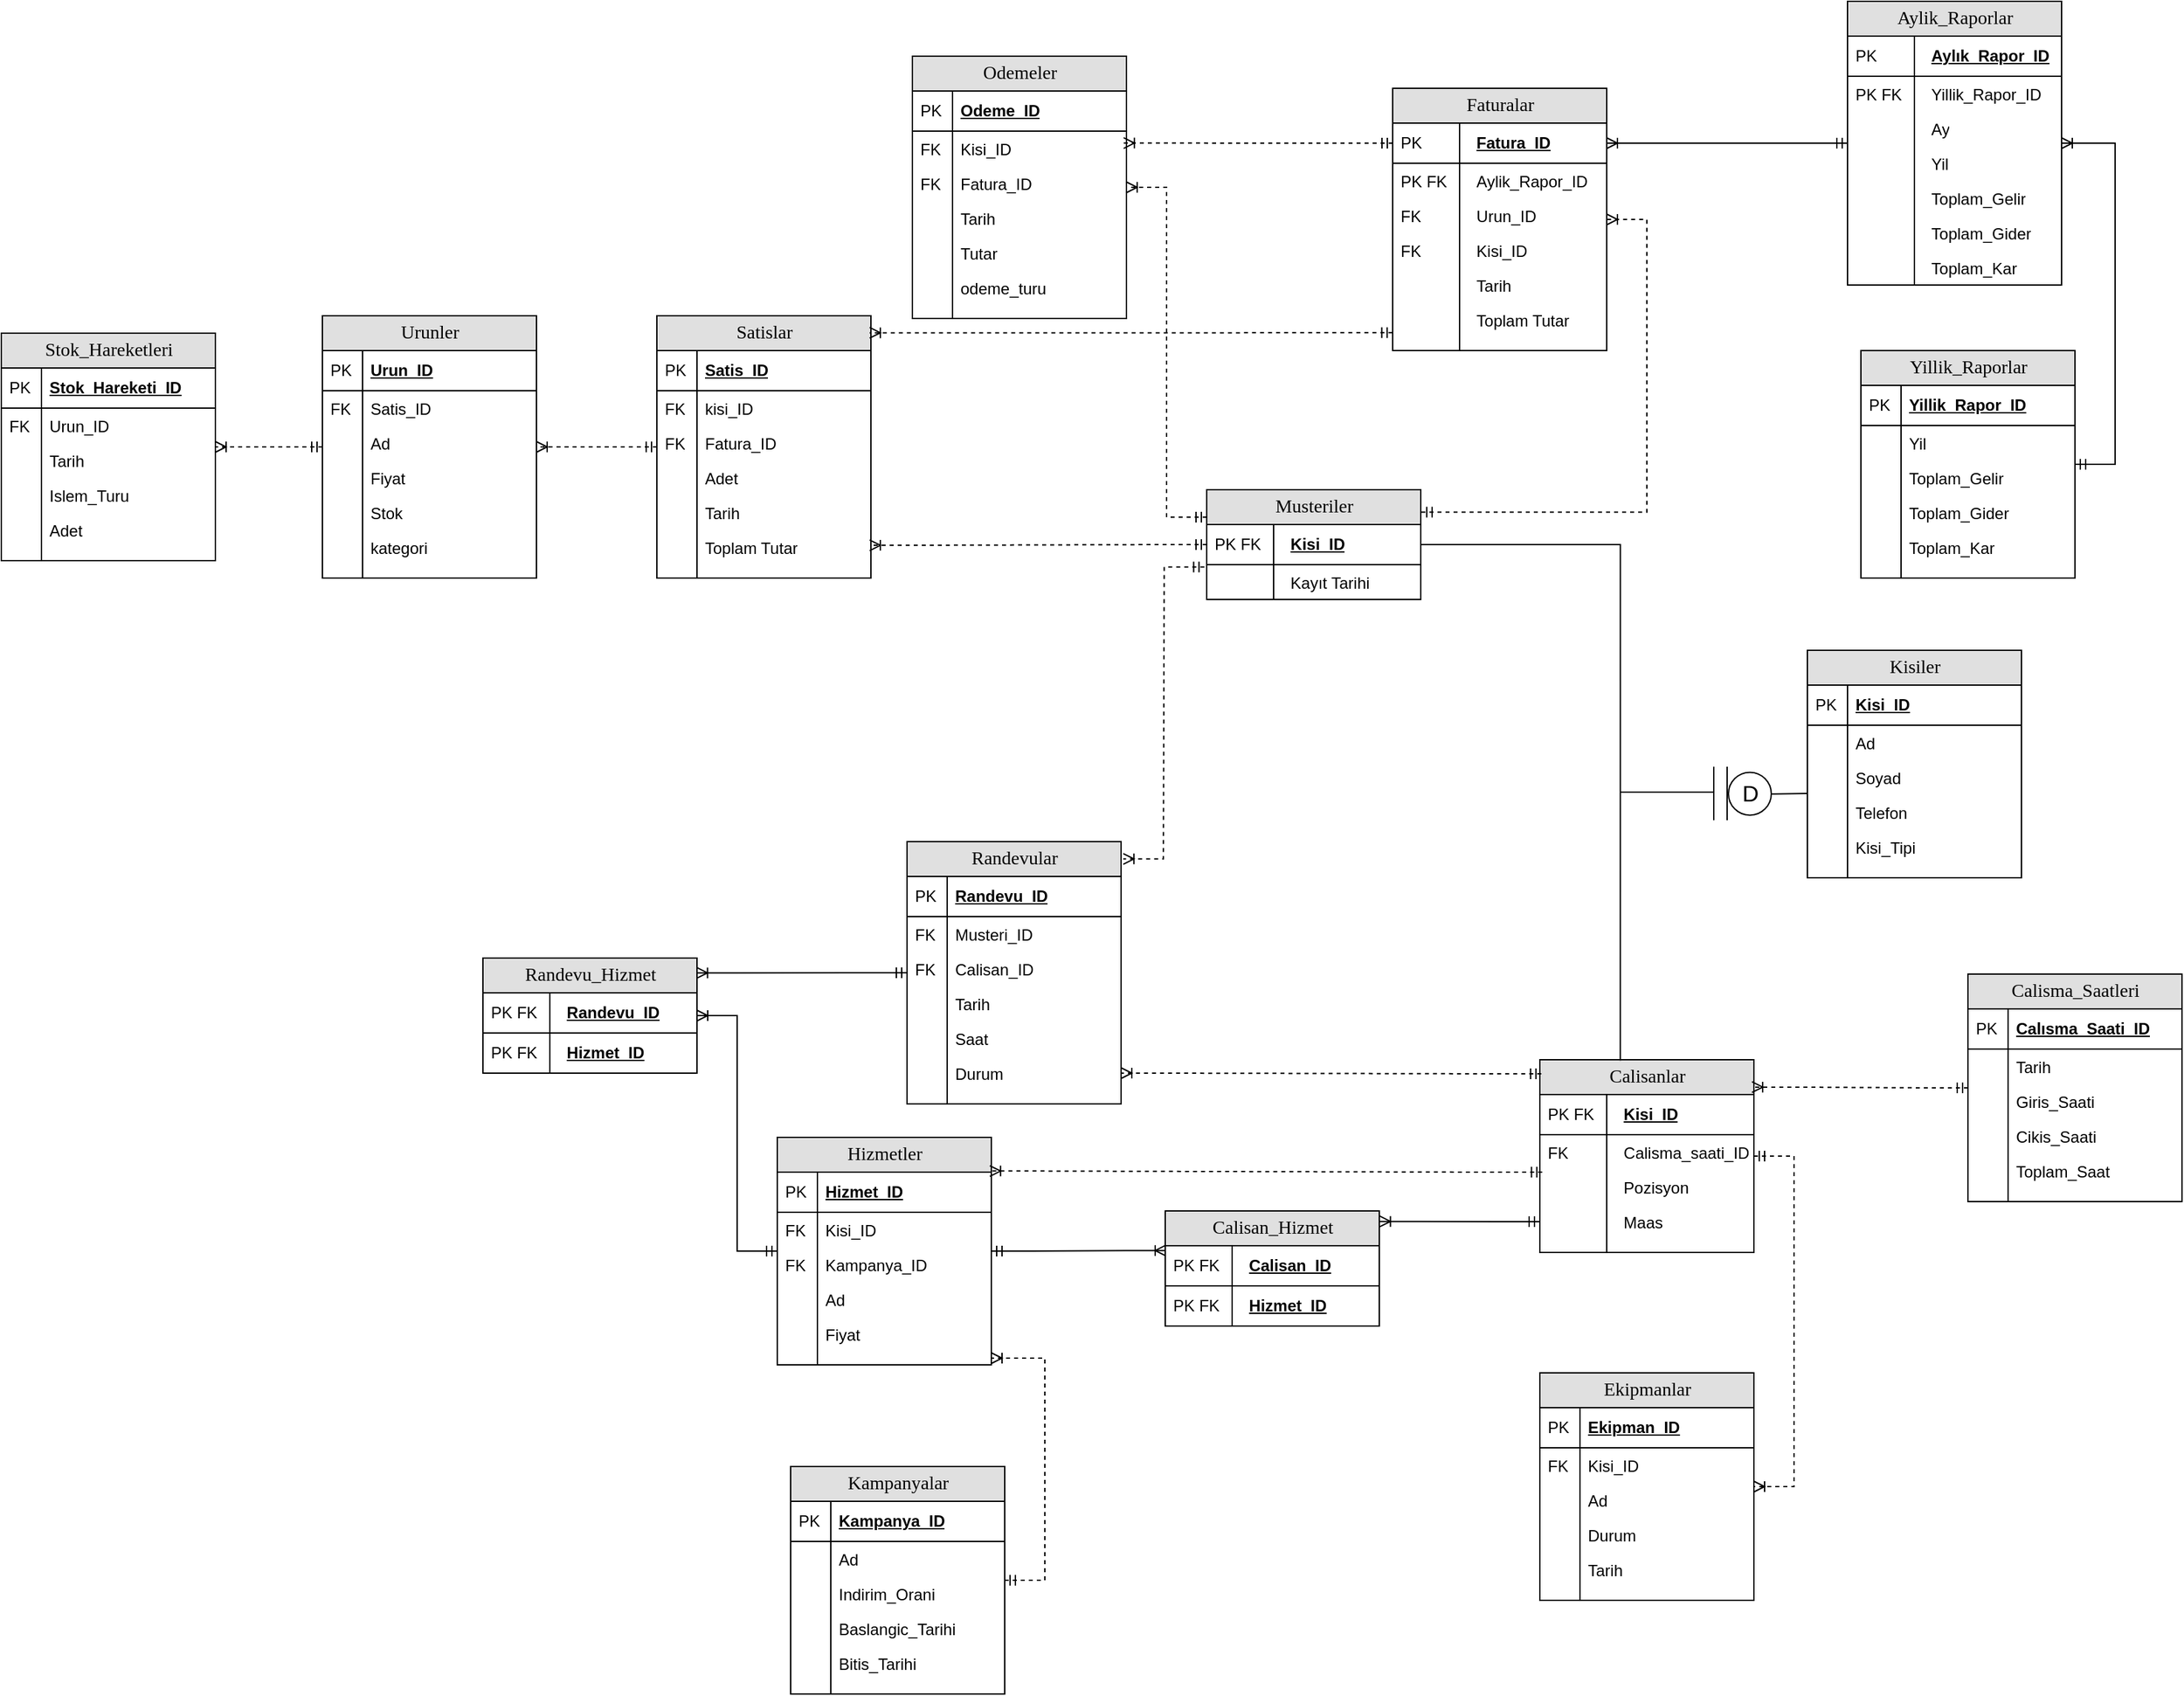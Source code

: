 <mxfile version="25.0.3">
  <diagram name="Page-1" id="e56a1550-8fbb-45ad-956c-1786394a9013">
    <mxGraphModel dx="3673" dy="1540" grid="1" gridSize="10" guides="1" tooltips="1" connect="1" arrows="1" fold="1" page="1" pageScale="1" pageWidth="1100" pageHeight="850" background="none" math="0" shadow="0">
      <root>
        <mxCell id="0" />
        <mxCell id="1" parent="0" />
        <mxCell id="2e49270ec7c68f3f-19" value="Calisanlar" style="swimlane;html=1;fontStyle=0;childLayout=stackLayout;horizontal=1;startSize=26;fillColor=#e0e0e0;horizontalStack=0;resizeParent=1;resizeLast=0;collapsible=1;marginBottom=0;swimlaneFillColor=#ffffff;align=center;rounded=0;shadow=0;comic=0;labelBackgroundColor=none;strokeWidth=1;fontFamily=Verdana;fontSize=14" parent="1" vertex="1">
          <mxGeometry x="-20" y="596" width="160" height="144" as="geometry" />
        </mxCell>
        <mxCell id="2e49270ec7c68f3f-20" value="&lt;span style=&quot;white-space: pre;&quot;&gt;&#x9;&lt;/span&gt;Kisi_ID" style="shape=partialRectangle;top=0;left=0;right=0;bottom=1;html=1;align=left;verticalAlign=middle;fillColor=none;spacingLeft=34;spacingRight=4;whiteSpace=wrap;overflow=hidden;rotatable=0;points=[[0,0.5],[1,0.5]];portConstraint=eastwest;dropTarget=0;fontStyle=5;" parent="2e49270ec7c68f3f-19" vertex="1">
          <mxGeometry y="26" width="160" height="30" as="geometry" />
        </mxCell>
        <mxCell id="2e49270ec7c68f3f-21" value="PK FK" style="shape=partialRectangle;top=0;left=0;bottom=0;html=1;fillColor=none;align=left;verticalAlign=middle;spacingLeft=4;spacingRight=4;whiteSpace=wrap;overflow=hidden;rotatable=0;points=[];portConstraint=eastwest;part=1;" parent="2e49270ec7c68f3f-20" vertex="1" connectable="0">
          <mxGeometry width="50" height="30" as="geometry" />
        </mxCell>
        <mxCell id="g6Ii86ajnNC6fAoiNgQ1-550" value="&lt;span style=&quot;white-space: pre;&quot;&gt;&#x9;&lt;/span&gt;Calisma_saati_ID" style="shape=partialRectangle;top=0;left=0;right=0;bottom=0;html=1;align=left;verticalAlign=top;fillColor=none;spacingLeft=34;spacingRight=4;whiteSpace=wrap;overflow=hidden;rotatable=0;points=[[0,0.5],[1,0.5]];portConstraint=eastwest;dropTarget=0;" parent="2e49270ec7c68f3f-19" vertex="1">
          <mxGeometry y="56" width="160" height="26" as="geometry" />
        </mxCell>
        <mxCell id="g6Ii86ajnNC6fAoiNgQ1-551" value="FK" style="shape=partialRectangle;top=0;left=0;bottom=0;html=1;fillColor=none;align=left;verticalAlign=top;spacingLeft=4;spacingRight=4;whiteSpace=wrap;overflow=hidden;rotatable=0;points=[];portConstraint=eastwest;part=1;" parent="g6Ii86ajnNC6fAoiNgQ1-550" vertex="1" connectable="0">
          <mxGeometry width="50" height="26" as="geometry" />
        </mxCell>
        <mxCell id="6eAOw2DbFqQHjZM48IqX-1" value="&lt;span style=&quot;white-space: pre;&quot;&gt;&#x9;&lt;/span&gt;Pozisyon" style="shape=partialRectangle;top=0;left=0;right=0;bottom=0;html=1;align=left;verticalAlign=top;fillColor=none;spacingLeft=34;spacingRight=4;whiteSpace=wrap;overflow=hidden;rotatable=0;points=[[0,0.5],[1,0.5]];portConstraint=eastwest;dropTarget=0;" parent="2e49270ec7c68f3f-19" vertex="1">
          <mxGeometry y="82" width="160" height="26" as="geometry" />
        </mxCell>
        <mxCell id="6eAOw2DbFqQHjZM48IqX-2" value="" style="shape=partialRectangle;top=0;left=0;bottom=0;html=1;fillColor=none;align=left;verticalAlign=top;spacingLeft=4;spacingRight=4;whiteSpace=wrap;overflow=hidden;rotatable=0;points=[];portConstraint=eastwest;part=1;" parent="6eAOw2DbFqQHjZM48IqX-1" vertex="1" connectable="0">
          <mxGeometry width="50" height="26" as="geometry" />
        </mxCell>
        <mxCell id="g6Ii86ajnNC6fAoiNgQ1-552" value="&lt;span style=&quot;white-space: pre;&quot;&gt;&#x9;&lt;/span&gt;Maas" style="shape=partialRectangle;top=0;left=0;right=0;bottom=0;html=1;align=left;verticalAlign=top;fillColor=none;spacingLeft=34;spacingRight=4;whiteSpace=wrap;overflow=hidden;rotatable=0;points=[[0,0.5],[1,0.5]];portConstraint=eastwest;dropTarget=0;" parent="2e49270ec7c68f3f-19" vertex="1">
          <mxGeometry y="108" width="160" height="26" as="geometry" />
        </mxCell>
        <mxCell id="g6Ii86ajnNC6fAoiNgQ1-553" value="" style="shape=partialRectangle;top=0;left=0;bottom=0;html=1;fillColor=none;align=left;verticalAlign=top;spacingLeft=4;spacingRight=4;whiteSpace=wrap;overflow=hidden;rotatable=0;points=[];portConstraint=eastwest;part=1;" parent="g6Ii86ajnNC6fAoiNgQ1-552" vertex="1" connectable="0">
          <mxGeometry width="50" height="26" as="geometry" />
        </mxCell>
        <mxCell id="g6Ii86ajnNC6fAoiNgQ1-554" value="" style="shape=partialRectangle;top=0;left=0;right=0;bottom=0;html=1;align=left;verticalAlign=top;fillColor=none;spacingLeft=34;spacingRight=4;whiteSpace=wrap;overflow=hidden;rotatable=0;points=[[0,0.5],[1,0.5]];portConstraint=eastwest;dropTarget=0;" parent="2e49270ec7c68f3f-19" vertex="1">
          <mxGeometry y="134" width="160" height="10" as="geometry" />
        </mxCell>
        <mxCell id="g6Ii86ajnNC6fAoiNgQ1-555" value="" style="shape=partialRectangle;top=0;left=0;bottom=0;html=1;fillColor=none;align=left;verticalAlign=top;spacingLeft=4;spacingRight=4;whiteSpace=wrap;overflow=hidden;rotatable=0;points=[];portConstraint=eastwest;part=1;" parent="g6Ii86ajnNC6fAoiNgQ1-554" vertex="1" connectable="0">
          <mxGeometry width="50" height="10" as="geometry" />
        </mxCell>
        <mxCell id="g6Ii86ajnNC6fAoiNgQ1-359" value="Hizmetler" style="swimlane;html=1;fontStyle=0;childLayout=stackLayout;horizontal=1;startSize=26;fillColor=#e0e0e0;horizontalStack=0;resizeParent=1;resizeLast=0;collapsible=1;marginBottom=0;swimlaneFillColor=#ffffff;align=center;rounded=0;shadow=0;comic=0;labelBackgroundColor=none;strokeWidth=1;fontFamily=Verdana;fontSize=14" parent="1" vertex="1">
          <mxGeometry x="-590" y="654" width="160" height="170" as="geometry" />
        </mxCell>
        <mxCell id="g6Ii86ajnNC6fAoiNgQ1-360" value="Hizmet_ID" style="shape=partialRectangle;top=0;left=0;right=0;bottom=1;html=1;align=left;verticalAlign=middle;fillColor=none;spacingLeft=34;spacingRight=4;whiteSpace=wrap;overflow=hidden;rotatable=0;points=[[0,0.5],[1,0.5]];portConstraint=eastwest;dropTarget=0;fontStyle=5;" parent="g6Ii86ajnNC6fAoiNgQ1-359" vertex="1">
          <mxGeometry y="26" width="160" height="30" as="geometry" />
        </mxCell>
        <mxCell id="g6Ii86ajnNC6fAoiNgQ1-361" value="PK" style="shape=partialRectangle;top=0;left=0;bottom=0;html=1;fillColor=none;align=left;verticalAlign=middle;spacingLeft=4;spacingRight=4;whiteSpace=wrap;overflow=hidden;rotatable=0;points=[];portConstraint=eastwest;part=1;" parent="g6Ii86ajnNC6fAoiNgQ1-360" vertex="1" connectable="0">
          <mxGeometry width="30" height="30" as="geometry" />
        </mxCell>
        <mxCell id="6eAOw2DbFqQHjZM48IqX-41" value="Kisi_ID" style="shape=partialRectangle;top=0;left=0;right=0;bottom=0;html=1;align=left;verticalAlign=top;fillColor=none;spacingLeft=34;spacingRight=4;whiteSpace=wrap;overflow=hidden;rotatable=0;points=[[0,0.5],[1,0.5]];portConstraint=eastwest;dropTarget=0;" parent="g6Ii86ajnNC6fAoiNgQ1-359" vertex="1">
          <mxGeometry y="56" width="160" height="26" as="geometry" />
        </mxCell>
        <mxCell id="6eAOw2DbFqQHjZM48IqX-42" value="FK" style="shape=partialRectangle;top=0;left=0;bottom=0;html=1;fillColor=none;align=left;verticalAlign=top;spacingLeft=4;spacingRight=4;whiteSpace=wrap;overflow=hidden;rotatable=0;points=[];portConstraint=eastwest;part=1;" parent="6eAOw2DbFqQHjZM48IqX-41" vertex="1" connectable="0">
          <mxGeometry width="30" height="26" as="geometry" />
        </mxCell>
        <mxCell id="g6Ii86ajnNC6fAoiNgQ1-362" value="Kampanya_ID" style="shape=partialRectangle;top=0;left=0;right=0;bottom=0;html=1;align=left;verticalAlign=top;fillColor=none;spacingLeft=34;spacingRight=4;whiteSpace=wrap;overflow=hidden;rotatable=0;points=[[0,0.5],[1,0.5]];portConstraint=eastwest;dropTarget=0;" parent="g6Ii86ajnNC6fAoiNgQ1-359" vertex="1">
          <mxGeometry y="82" width="160" height="26" as="geometry" />
        </mxCell>
        <mxCell id="g6Ii86ajnNC6fAoiNgQ1-363" value="FK" style="shape=partialRectangle;top=0;left=0;bottom=0;html=1;fillColor=none;align=left;verticalAlign=top;spacingLeft=4;spacingRight=4;whiteSpace=wrap;overflow=hidden;rotatable=0;points=[];portConstraint=eastwest;part=1;" parent="g6Ii86ajnNC6fAoiNgQ1-362" vertex="1" connectable="0">
          <mxGeometry width="30" height="26" as="geometry" />
        </mxCell>
        <mxCell id="g6Ii86ajnNC6fAoiNgQ1-724" value="Ad" style="shape=partialRectangle;top=0;left=0;right=0;bottom=0;html=1;align=left;verticalAlign=top;fillColor=none;spacingLeft=34;spacingRight=4;whiteSpace=wrap;overflow=hidden;rotatable=0;points=[[0,0.5],[1,0.5]];portConstraint=eastwest;dropTarget=0;" parent="g6Ii86ajnNC6fAoiNgQ1-359" vertex="1">
          <mxGeometry y="108" width="160" height="26" as="geometry" />
        </mxCell>
        <mxCell id="g6Ii86ajnNC6fAoiNgQ1-725" value="" style="shape=partialRectangle;top=0;left=0;bottom=0;html=1;fillColor=none;align=left;verticalAlign=top;spacingLeft=4;spacingRight=4;whiteSpace=wrap;overflow=hidden;rotatable=0;points=[];portConstraint=eastwest;part=1;" parent="g6Ii86ajnNC6fAoiNgQ1-724" vertex="1" connectable="0">
          <mxGeometry width="30" height="26" as="geometry" />
        </mxCell>
        <mxCell id="g6Ii86ajnNC6fAoiNgQ1-364" value="Fiyat" style="shape=partialRectangle;top=0;left=0;right=0;bottom=0;html=1;align=left;verticalAlign=top;fillColor=none;spacingLeft=34;spacingRight=4;whiteSpace=wrap;overflow=hidden;rotatable=0;points=[[0,0.5],[1,0.5]];portConstraint=eastwest;dropTarget=0;" parent="g6Ii86ajnNC6fAoiNgQ1-359" vertex="1">
          <mxGeometry y="134" width="160" height="26" as="geometry" />
        </mxCell>
        <mxCell id="g6Ii86ajnNC6fAoiNgQ1-365" value="" style="shape=partialRectangle;top=0;left=0;bottom=0;html=1;fillColor=none;align=left;verticalAlign=top;spacingLeft=4;spacingRight=4;whiteSpace=wrap;overflow=hidden;rotatable=0;points=[];portConstraint=eastwest;part=1;" parent="g6Ii86ajnNC6fAoiNgQ1-364" vertex="1" connectable="0">
          <mxGeometry width="30" height="26" as="geometry" />
        </mxCell>
        <mxCell id="g6Ii86ajnNC6fAoiNgQ1-368" value="" style="shape=partialRectangle;top=0;left=0;right=0;bottom=0;html=1;align=left;verticalAlign=top;fillColor=none;spacingLeft=34;spacingRight=4;whiteSpace=wrap;overflow=hidden;rotatable=0;points=[[0,0.5],[1,0.5]];portConstraint=eastwest;dropTarget=0;" parent="g6Ii86ajnNC6fAoiNgQ1-359" vertex="1">
          <mxGeometry y="160" width="160" height="10" as="geometry" />
        </mxCell>
        <mxCell id="g6Ii86ajnNC6fAoiNgQ1-369" value="" style="shape=partialRectangle;top=0;left=0;bottom=0;html=1;fillColor=none;align=left;verticalAlign=top;spacingLeft=4;spacingRight=4;whiteSpace=wrap;overflow=hidden;rotatable=0;points=[];portConstraint=eastwest;part=1;" parent="g6Ii86ajnNC6fAoiNgQ1-368" vertex="1" connectable="0">
          <mxGeometry width="30" height="10" as="geometry" />
        </mxCell>
        <mxCell id="g6Ii86ajnNC6fAoiNgQ1-370" value="Randevular" style="swimlane;html=1;fontStyle=0;childLayout=stackLayout;horizontal=1;startSize=26;fillColor=#e0e0e0;horizontalStack=0;resizeParent=1;resizeLast=0;collapsible=1;marginBottom=0;swimlaneFillColor=#ffffff;align=center;rounded=0;shadow=0;comic=0;labelBackgroundColor=none;strokeWidth=1;fontFamily=Verdana;fontSize=14" parent="1" vertex="1">
          <mxGeometry x="-493" y="433" width="160" height="196" as="geometry" />
        </mxCell>
        <mxCell id="g6Ii86ajnNC6fAoiNgQ1-371" value="Randevu_ID" style="shape=partialRectangle;top=0;left=0;right=0;bottom=1;html=1;align=left;verticalAlign=middle;fillColor=none;spacingLeft=34;spacingRight=4;whiteSpace=wrap;overflow=hidden;rotatable=0;points=[[0,0.5],[1,0.5]];portConstraint=eastwest;dropTarget=0;fontStyle=5;" parent="g6Ii86ajnNC6fAoiNgQ1-370" vertex="1">
          <mxGeometry y="26" width="160" height="30" as="geometry" />
        </mxCell>
        <mxCell id="g6Ii86ajnNC6fAoiNgQ1-372" value="PK" style="shape=partialRectangle;top=0;left=0;bottom=0;html=1;fillColor=none;align=left;verticalAlign=middle;spacingLeft=4;spacingRight=4;whiteSpace=wrap;overflow=hidden;rotatable=0;points=[];portConstraint=eastwest;part=1;" parent="g6Ii86ajnNC6fAoiNgQ1-371" vertex="1" connectable="0">
          <mxGeometry width="30" height="30" as="geometry" />
        </mxCell>
        <mxCell id="g6Ii86ajnNC6fAoiNgQ1-373" value="Musteri_ID" style="shape=partialRectangle;top=0;left=0;right=0;bottom=0;html=1;align=left;verticalAlign=top;fillColor=none;spacingLeft=34;spacingRight=4;whiteSpace=wrap;overflow=hidden;rotatable=0;points=[[0,0.5],[1,0.5]];portConstraint=eastwest;dropTarget=0;" parent="g6Ii86ajnNC6fAoiNgQ1-370" vertex="1">
          <mxGeometry y="56" width="160" height="26" as="geometry" />
        </mxCell>
        <mxCell id="g6Ii86ajnNC6fAoiNgQ1-374" value="FK" style="shape=partialRectangle;top=0;left=0;bottom=0;html=1;fillColor=none;align=left;verticalAlign=top;spacingLeft=4;spacingRight=4;whiteSpace=wrap;overflow=hidden;rotatable=0;points=[];portConstraint=eastwest;part=1;" parent="g6Ii86ajnNC6fAoiNgQ1-373" vertex="1" connectable="0">
          <mxGeometry width="30" height="26" as="geometry" />
        </mxCell>
        <mxCell id="6eAOw2DbFqQHjZM48IqX-39" value="Calisan_ID" style="shape=partialRectangle;top=0;left=0;right=0;bottom=0;html=1;align=left;verticalAlign=top;fillColor=none;spacingLeft=34;spacingRight=4;whiteSpace=wrap;overflow=hidden;rotatable=0;points=[[0,0.5],[1,0.5]];portConstraint=eastwest;dropTarget=0;" parent="g6Ii86ajnNC6fAoiNgQ1-370" vertex="1">
          <mxGeometry y="82" width="160" height="26" as="geometry" />
        </mxCell>
        <mxCell id="6eAOw2DbFqQHjZM48IqX-40" value="FK" style="shape=partialRectangle;top=0;left=0;bottom=0;html=1;fillColor=none;align=left;verticalAlign=top;spacingLeft=4;spacingRight=4;whiteSpace=wrap;overflow=hidden;rotatable=0;points=[];portConstraint=eastwest;part=1;" parent="6eAOw2DbFqQHjZM48IqX-39" vertex="1" connectable="0">
          <mxGeometry width="30" height="26" as="geometry" />
        </mxCell>
        <mxCell id="g6Ii86ajnNC6fAoiNgQ1-560" value="Tarih" style="shape=partialRectangle;top=0;left=0;right=0;bottom=0;html=1;align=left;verticalAlign=top;fillColor=none;spacingLeft=34;spacingRight=4;whiteSpace=wrap;overflow=hidden;rotatable=0;points=[[0,0.5],[1,0.5]];portConstraint=eastwest;dropTarget=0;" parent="g6Ii86ajnNC6fAoiNgQ1-370" vertex="1">
          <mxGeometry y="108" width="160" height="26" as="geometry" />
        </mxCell>
        <mxCell id="g6Ii86ajnNC6fAoiNgQ1-561" value="" style="shape=partialRectangle;top=0;left=0;bottom=0;html=1;fillColor=none;align=left;verticalAlign=top;spacingLeft=4;spacingRight=4;whiteSpace=wrap;overflow=hidden;rotatable=0;points=[];portConstraint=eastwest;part=1;" parent="g6Ii86ajnNC6fAoiNgQ1-560" vertex="1" connectable="0">
          <mxGeometry width="30" height="26" as="geometry" />
        </mxCell>
        <mxCell id="g6Ii86ajnNC6fAoiNgQ1-558" value="Saat" style="shape=partialRectangle;top=0;left=0;right=0;bottom=0;html=1;align=left;verticalAlign=top;fillColor=none;spacingLeft=34;spacingRight=4;whiteSpace=wrap;overflow=hidden;rotatable=0;points=[[0,0.5],[1,0.5]];portConstraint=eastwest;dropTarget=0;" parent="g6Ii86ajnNC6fAoiNgQ1-370" vertex="1">
          <mxGeometry y="134" width="160" height="26" as="geometry" />
        </mxCell>
        <mxCell id="g6Ii86ajnNC6fAoiNgQ1-559" value="" style="shape=partialRectangle;top=0;left=0;bottom=0;html=1;fillColor=none;align=left;verticalAlign=top;spacingLeft=4;spacingRight=4;whiteSpace=wrap;overflow=hidden;rotatable=0;points=[];portConstraint=eastwest;part=1;" parent="g6Ii86ajnNC6fAoiNgQ1-558" vertex="1" connectable="0">
          <mxGeometry width="30" height="26" as="geometry" />
        </mxCell>
        <mxCell id="g6Ii86ajnNC6fAoiNgQ1-556" value="Durum" style="shape=partialRectangle;top=0;left=0;right=0;bottom=0;html=1;align=left;verticalAlign=top;fillColor=none;spacingLeft=34;spacingRight=4;whiteSpace=wrap;overflow=hidden;rotatable=0;points=[[0,0.5],[1,0.5]];portConstraint=eastwest;dropTarget=0;" parent="g6Ii86ajnNC6fAoiNgQ1-370" vertex="1">
          <mxGeometry y="160" width="160" height="26" as="geometry" />
        </mxCell>
        <mxCell id="g6Ii86ajnNC6fAoiNgQ1-557" value="" style="shape=partialRectangle;top=0;left=0;bottom=0;html=1;fillColor=none;align=left;verticalAlign=top;spacingLeft=4;spacingRight=4;whiteSpace=wrap;overflow=hidden;rotatable=0;points=[];portConstraint=eastwest;part=1;" parent="g6Ii86ajnNC6fAoiNgQ1-556" vertex="1" connectable="0">
          <mxGeometry width="30" height="26" as="geometry" />
        </mxCell>
        <mxCell id="g6Ii86ajnNC6fAoiNgQ1-379" value="" style="shape=partialRectangle;top=0;left=0;right=0;bottom=0;html=1;align=left;verticalAlign=top;fillColor=none;spacingLeft=34;spacingRight=4;whiteSpace=wrap;overflow=hidden;rotatable=0;points=[[0,0.5],[1,0.5]];portConstraint=eastwest;dropTarget=0;" parent="g6Ii86ajnNC6fAoiNgQ1-370" vertex="1">
          <mxGeometry y="186" width="160" height="10" as="geometry" />
        </mxCell>
        <mxCell id="g6Ii86ajnNC6fAoiNgQ1-380" value="" style="shape=partialRectangle;top=0;left=0;bottom=0;html=1;fillColor=none;align=left;verticalAlign=top;spacingLeft=4;spacingRight=4;whiteSpace=wrap;overflow=hidden;rotatable=0;points=[];portConstraint=eastwest;part=1;" parent="g6Ii86ajnNC6fAoiNgQ1-379" vertex="1" connectable="0">
          <mxGeometry width="30" height="10" as="geometry" />
        </mxCell>
        <mxCell id="g6Ii86ajnNC6fAoiNgQ1-381" value="Odemeler" style="swimlane;html=1;fontStyle=0;childLayout=stackLayout;horizontal=1;startSize=26;fillColor=#e0e0e0;horizontalStack=0;resizeParent=1;resizeLast=0;collapsible=1;marginBottom=0;swimlaneFillColor=#ffffff;align=center;rounded=0;shadow=0;comic=0;labelBackgroundColor=none;strokeWidth=1;fontFamily=Verdana;fontSize=14" parent="1" vertex="1">
          <mxGeometry x="-489" y="-154" width="160" height="196" as="geometry" />
        </mxCell>
        <mxCell id="g6Ii86ajnNC6fAoiNgQ1-382" value="Odeme_ID" style="shape=partialRectangle;top=0;left=0;right=0;bottom=1;html=1;align=left;verticalAlign=middle;fillColor=none;spacingLeft=34;spacingRight=4;whiteSpace=wrap;overflow=hidden;rotatable=0;points=[[0,0.5],[1,0.5]];portConstraint=eastwest;dropTarget=0;fontStyle=5;" parent="g6Ii86ajnNC6fAoiNgQ1-381" vertex="1">
          <mxGeometry y="26" width="160" height="30" as="geometry" />
        </mxCell>
        <mxCell id="g6Ii86ajnNC6fAoiNgQ1-383" value="PK" style="shape=partialRectangle;top=0;left=0;bottom=0;html=1;fillColor=none;align=left;verticalAlign=middle;spacingLeft=4;spacingRight=4;whiteSpace=wrap;overflow=hidden;rotatable=0;points=[];portConstraint=eastwest;part=1;" parent="g6Ii86ajnNC6fAoiNgQ1-382" vertex="1" connectable="0">
          <mxGeometry width="30" height="30" as="geometry" />
        </mxCell>
        <mxCell id="g6Ii86ajnNC6fAoiNgQ1-384" value="Kisi_ID" style="shape=partialRectangle;top=0;left=0;right=0;bottom=0;html=1;align=left;verticalAlign=top;fillColor=none;spacingLeft=34;spacingRight=4;whiteSpace=wrap;overflow=hidden;rotatable=0;points=[[0,0.5],[1,0.5]];portConstraint=eastwest;dropTarget=0;" parent="g6Ii86ajnNC6fAoiNgQ1-381" vertex="1">
          <mxGeometry y="56" width="160" height="26" as="geometry" />
        </mxCell>
        <mxCell id="g6Ii86ajnNC6fAoiNgQ1-385" value="FK" style="shape=partialRectangle;top=0;left=0;bottom=0;html=1;fillColor=none;align=left;verticalAlign=top;spacingLeft=4;spacingRight=4;whiteSpace=wrap;overflow=hidden;rotatable=0;points=[];portConstraint=eastwest;part=1;" parent="g6Ii86ajnNC6fAoiNgQ1-384" vertex="1" connectable="0">
          <mxGeometry width="30" height="26" as="geometry" />
        </mxCell>
        <mxCell id="6eAOw2DbFqQHjZM48IqX-33" value="Fatura_ID" style="shape=partialRectangle;top=0;left=0;right=0;bottom=0;html=1;align=left;verticalAlign=top;fillColor=none;spacingLeft=34;spacingRight=4;whiteSpace=wrap;overflow=hidden;rotatable=0;points=[[0,0.5],[1,0.5]];portConstraint=eastwest;dropTarget=0;" parent="g6Ii86ajnNC6fAoiNgQ1-381" vertex="1">
          <mxGeometry y="82" width="160" height="26" as="geometry" />
        </mxCell>
        <mxCell id="6eAOw2DbFqQHjZM48IqX-34" value="FK" style="shape=partialRectangle;top=0;left=0;bottom=0;html=1;fillColor=none;align=left;verticalAlign=top;spacingLeft=4;spacingRight=4;whiteSpace=wrap;overflow=hidden;rotatable=0;points=[];portConstraint=eastwest;part=1;" parent="6eAOw2DbFqQHjZM48IqX-33" vertex="1" connectable="0">
          <mxGeometry width="30" height="26" as="geometry" />
        </mxCell>
        <mxCell id="g6Ii86ajnNC6fAoiNgQ1-386" value="Tarih" style="shape=partialRectangle;top=0;left=0;right=0;bottom=0;html=1;align=left;verticalAlign=top;fillColor=none;spacingLeft=34;spacingRight=4;whiteSpace=wrap;overflow=hidden;rotatable=0;points=[[0,0.5],[1,0.5]];portConstraint=eastwest;dropTarget=0;" parent="g6Ii86ajnNC6fAoiNgQ1-381" vertex="1">
          <mxGeometry y="108" width="160" height="26" as="geometry" />
        </mxCell>
        <mxCell id="g6Ii86ajnNC6fAoiNgQ1-387" value="" style="shape=partialRectangle;top=0;left=0;bottom=0;html=1;fillColor=none;align=left;verticalAlign=top;spacingLeft=4;spacingRight=4;whiteSpace=wrap;overflow=hidden;rotatable=0;points=[];portConstraint=eastwest;part=1;" parent="g6Ii86ajnNC6fAoiNgQ1-386" vertex="1" connectable="0">
          <mxGeometry width="30" height="26" as="geometry" />
        </mxCell>
        <mxCell id="g6Ii86ajnNC6fAoiNgQ1-562" value="Tutar" style="shape=partialRectangle;top=0;left=0;right=0;bottom=0;html=1;align=left;verticalAlign=top;fillColor=none;spacingLeft=34;spacingRight=4;whiteSpace=wrap;overflow=hidden;rotatable=0;points=[[0,0.5],[1,0.5]];portConstraint=eastwest;dropTarget=0;" parent="g6Ii86ajnNC6fAoiNgQ1-381" vertex="1">
          <mxGeometry y="134" width="160" height="26" as="geometry" />
        </mxCell>
        <mxCell id="g6Ii86ajnNC6fAoiNgQ1-563" value="" style="shape=partialRectangle;top=0;left=0;bottom=0;html=1;fillColor=none;align=left;verticalAlign=top;spacingLeft=4;spacingRight=4;whiteSpace=wrap;overflow=hidden;rotatable=0;points=[];portConstraint=eastwest;part=1;" parent="g6Ii86ajnNC6fAoiNgQ1-562" vertex="1" connectable="0">
          <mxGeometry width="30" height="26" as="geometry" />
        </mxCell>
        <mxCell id="g6Ii86ajnNC6fAoiNgQ1-388" value="odeme_turu" style="shape=partialRectangle;top=0;left=0;right=0;bottom=0;html=1;align=left;verticalAlign=top;fillColor=none;spacingLeft=34;spacingRight=4;whiteSpace=wrap;overflow=hidden;rotatable=0;points=[[0,0.5],[1,0.5]];portConstraint=eastwest;dropTarget=0;" parent="g6Ii86ajnNC6fAoiNgQ1-381" vertex="1">
          <mxGeometry y="160" width="160" height="26" as="geometry" />
        </mxCell>
        <mxCell id="g6Ii86ajnNC6fAoiNgQ1-389" value="" style="shape=partialRectangle;top=0;left=0;bottom=0;html=1;fillColor=none;align=left;verticalAlign=top;spacingLeft=4;spacingRight=4;whiteSpace=wrap;overflow=hidden;rotatable=0;points=[];portConstraint=eastwest;part=1;" parent="g6Ii86ajnNC6fAoiNgQ1-388" vertex="1" connectable="0">
          <mxGeometry width="30" height="26" as="geometry" />
        </mxCell>
        <mxCell id="g6Ii86ajnNC6fAoiNgQ1-390" value="" style="shape=partialRectangle;top=0;left=0;right=0;bottom=0;html=1;align=left;verticalAlign=top;fillColor=none;spacingLeft=34;spacingRight=4;whiteSpace=wrap;overflow=hidden;rotatable=0;points=[[0,0.5],[1,0.5]];portConstraint=eastwest;dropTarget=0;" parent="g6Ii86ajnNC6fAoiNgQ1-381" vertex="1">
          <mxGeometry y="186" width="160" height="10" as="geometry" />
        </mxCell>
        <mxCell id="g6Ii86ajnNC6fAoiNgQ1-391" value="" style="shape=partialRectangle;top=0;left=0;bottom=0;html=1;fillColor=none;align=left;verticalAlign=top;spacingLeft=4;spacingRight=4;whiteSpace=wrap;overflow=hidden;rotatable=0;points=[];portConstraint=eastwest;part=1;" parent="g6Ii86ajnNC6fAoiNgQ1-390" vertex="1" connectable="0">
          <mxGeometry width="30" height="10" as="geometry" />
        </mxCell>
        <mxCell id="g6Ii86ajnNC6fAoiNgQ1-392" value="Urunler" style="swimlane;html=1;fontStyle=0;childLayout=stackLayout;horizontal=1;startSize=26;fillColor=#e0e0e0;horizontalStack=0;resizeParent=1;resizeLast=0;collapsible=1;marginBottom=0;swimlaneFillColor=#ffffff;align=center;rounded=0;shadow=0;comic=0;labelBackgroundColor=none;strokeWidth=1;fontFamily=Verdana;fontSize=14" parent="1" vertex="1">
          <mxGeometry x="-930" y="40" width="160" height="196" as="geometry" />
        </mxCell>
        <mxCell id="g6Ii86ajnNC6fAoiNgQ1-393" value="Urun_ID" style="shape=partialRectangle;top=0;left=0;right=0;bottom=1;html=1;align=left;verticalAlign=middle;fillColor=none;spacingLeft=34;spacingRight=4;whiteSpace=wrap;overflow=hidden;rotatable=0;points=[[0,0.5],[1,0.5]];portConstraint=eastwest;dropTarget=0;fontStyle=5;" parent="g6Ii86ajnNC6fAoiNgQ1-392" vertex="1">
          <mxGeometry y="26" width="160" height="30" as="geometry" />
        </mxCell>
        <mxCell id="g6Ii86ajnNC6fAoiNgQ1-394" value="PK" style="shape=partialRectangle;top=0;left=0;bottom=0;html=1;fillColor=none;align=left;verticalAlign=middle;spacingLeft=4;spacingRight=4;whiteSpace=wrap;overflow=hidden;rotatable=0;points=[];portConstraint=eastwest;part=1;" parent="g6Ii86ajnNC6fAoiNgQ1-393" vertex="1" connectable="0">
          <mxGeometry width="30" height="30" as="geometry" />
        </mxCell>
        <mxCell id="6eAOw2DbFqQHjZM48IqX-37" value="Satis_ID" style="shape=partialRectangle;top=0;left=0;right=0;bottom=0;html=1;align=left;verticalAlign=top;fillColor=none;spacingLeft=34;spacingRight=4;whiteSpace=wrap;overflow=hidden;rotatable=0;points=[[0,0.5],[1,0.5]];portConstraint=eastwest;dropTarget=0;" parent="g6Ii86ajnNC6fAoiNgQ1-392" vertex="1">
          <mxGeometry y="56" width="160" height="26" as="geometry" />
        </mxCell>
        <mxCell id="6eAOw2DbFqQHjZM48IqX-38" value="FK" style="shape=partialRectangle;top=0;left=0;bottom=0;html=1;fillColor=none;align=left;verticalAlign=top;spacingLeft=4;spacingRight=4;whiteSpace=wrap;overflow=hidden;rotatable=0;points=[];portConstraint=eastwest;part=1;" parent="6eAOw2DbFqQHjZM48IqX-37" vertex="1" connectable="0">
          <mxGeometry width="30" height="26" as="geometry" />
        </mxCell>
        <mxCell id="g6Ii86ajnNC6fAoiNgQ1-395" value="Ad" style="shape=partialRectangle;top=0;left=0;right=0;bottom=0;html=1;align=left;verticalAlign=top;fillColor=none;spacingLeft=34;spacingRight=4;whiteSpace=wrap;overflow=hidden;rotatable=0;points=[[0,0.5],[1,0.5]];portConstraint=eastwest;dropTarget=0;" parent="g6Ii86ajnNC6fAoiNgQ1-392" vertex="1">
          <mxGeometry y="82" width="160" height="26" as="geometry" />
        </mxCell>
        <mxCell id="g6Ii86ajnNC6fAoiNgQ1-396" value="" style="shape=partialRectangle;top=0;left=0;bottom=0;html=1;fillColor=none;align=left;verticalAlign=top;spacingLeft=4;spacingRight=4;whiteSpace=wrap;overflow=hidden;rotatable=0;points=[];portConstraint=eastwest;part=1;" parent="g6Ii86ajnNC6fAoiNgQ1-395" vertex="1" connectable="0">
          <mxGeometry width="30" height="26" as="geometry" />
        </mxCell>
        <mxCell id="g6Ii86ajnNC6fAoiNgQ1-397" value="Fiyat" style="shape=partialRectangle;top=0;left=0;right=0;bottom=0;html=1;align=left;verticalAlign=top;fillColor=none;spacingLeft=34;spacingRight=4;whiteSpace=wrap;overflow=hidden;rotatable=0;points=[[0,0.5],[1,0.5]];portConstraint=eastwest;dropTarget=0;" parent="g6Ii86ajnNC6fAoiNgQ1-392" vertex="1">
          <mxGeometry y="108" width="160" height="26" as="geometry" />
        </mxCell>
        <mxCell id="g6Ii86ajnNC6fAoiNgQ1-398" value="" style="shape=partialRectangle;top=0;left=0;bottom=0;html=1;fillColor=none;align=left;verticalAlign=top;spacingLeft=4;spacingRight=4;whiteSpace=wrap;overflow=hidden;rotatable=0;points=[];portConstraint=eastwest;part=1;" parent="g6Ii86ajnNC6fAoiNgQ1-397" vertex="1" connectable="0">
          <mxGeometry width="30" height="26" as="geometry" />
        </mxCell>
        <mxCell id="g6Ii86ajnNC6fAoiNgQ1-399" value="Stok" style="shape=partialRectangle;top=0;left=0;right=0;bottom=0;html=1;align=left;verticalAlign=top;fillColor=none;spacingLeft=34;spacingRight=4;whiteSpace=wrap;overflow=hidden;rotatable=0;points=[[0,0.5],[1,0.5]];portConstraint=eastwest;dropTarget=0;" parent="g6Ii86ajnNC6fAoiNgQ1-392" vertex="1">
          <mxGeometry y="134" width="160" height="26" as="geometry" />
        </mxCell>
        <mxCell id="g6Ii86ajnNC6fAoiNgQ1-400" value="" style="shape=partialRectangle;top=0;left=0;bottom=0;html=1;fillColor=none;align=left;verticalAlign=top;spacingLeft=4;spacingRight=4;whiteSpace=wrap;overflow=hidden;rotatable=0;points=[];portConstraint=eastwest;part=1;" parent="g6Ii86ajnNC6fAoiNgQ1-399" vertex="1" connectable="0">
          <mxGeometry width="30" height="26" as="geometry" />
        </mxCell>
        <mxCell id="g6Ii86ajnNC6fAoiNgQ1-564" value="kategori" style="shape=partialRectangle;top=0;left=0;right=0;bottom=0;html=1;align=left;verticalAlign=top;fillColor=none;spacingLeft=34;spacingRight=4;whiteSpace=wrap;overflow=hidden;rotatable=0;points=[[0,0.5],[1,0.5]];portConstraint=eastwest;dropTarget=0;" parent="g6Ii86ajnNC6fAoiNgQ1-392" vertex="1">
          <mxGeometry y="160" width="160" height="26" as="geometry" />
        </mxCell>
        <mxCell id="g6Ii86ajnNC6fAoiNgQ1-565" value="" style="shape=partialRectangle;top=0;left=0;bottom=0;html=1;fillColor=none;align=left;verticalAlign=top;spacingLeft=4;spacingRight=4;whiteSpace=wrap;overflow=hidden;rotatable=0;points=[];portConstraint=eastwest;part=1;" parent="g6Ii86ajnNC6fAoiNgQ1-564" vertex="1" connectable="0">
          <mxGeometry width="30" height="26" as="geometry" />
        </mxCell>
        <mxCell id="g6Ii86ajnNC6fAoiNgQ1-401" value="" style="shape=partialRectangle;top=0;left=0;right=0;bottom=0;html=1;align=left;verticalAlign=top;fillColor=none;spacingLeft=34;spacingRight=4;whiteSpace=wrap;overflow=hidden;rotatable=0;points=[[0,0.5],[1,0.5]];portConstraint=eastwest;dropTarget=0;" parent="g6Ii86ajnNC6fAoiNgQ1-392" vertex="1">
          <mxGeometry y="186" width="160" height="10" as="geometry" />
        </mxCell>
        <mxCell id="g6Ii86ajnNC6fAoiNgQ1-402" value="" style="shape=partialRectangle;top=0;left=0;bottom=0;html=1;fillColor=none;align=left;verticalAlign=top;spacingLeft=4;spacingRight=4;whiteSpace=wrap;overflow=hidden;rotatable=0;points=[];portConstraint=eastwest;part=1;" parent="g6Ii86ajnNC6fAoiNgQ1-401" vertex="1" connectable="0">
          <mxGeometry width="30" height="10" as="geometry" />
        </mxCell>
        <mxCell id="g6Ii86ajnNC6fAoiNgQ1-403" value="Satislar" style="swimlane;html=1;fontStyle=0;childLayout=stackLayout;horizontal=1;startSize=26;fillColor=#e0e0e0;horizontalStack=0;resizeParent=1;resizeLast=0;collapsible=1;marginBottom=0;swimlaneFillColor=#ffffff;align=center;rounded=0;shadow=0;comic=0;labelBackgroundColor=none;strokeWidth=1;fontFamily=Verdana;fontSize=14" parent="1" vertex="1">
          <mxGeometry x="-680" y="40" width="160" height="196" as="geometry" />
        </mxCell>
        <mxCell id="g6Ii86ajnNC6fAoiNgQ1-404" value="Satis_ID" style="shape=partialRectangle;top=0;left=0;right=0;bottom=1;html=1;align=left;verticalAlign=middle;fillColor=none;spacingLeft=34;spacingRight=4;whiteSpace=wrap;overflow=hidden;rotatable=0;points=[[0,0.5],[1,0.5]];portConstraint=eastwest;dropTarget=0;fontStyle=5;" parent="g6Ii86ajnNC6fAoiNgQ1-403" vertex="1">
          <mxGeometry y="26" width="160" height="30" as="geometry" />
        </mxCell>
        <mxCell id="g6Ii86ajnNC6fAoiNgQ1-405" value="PK" style="shape=partialRectangle;top=0;left=0;bottom=0;html=1;fillColor=none;align=left;verticalAlign=middle;spacingLeft=4;spacingRight=4;whiteSpace=wrap;overflow=hidden;rotatable=0;points=[];portConstraint=eastwest;part=1;" parent="g6Ii86ajnNC6fAoiNgQ1-404" vertex="1" connectable="0">
          <mxGeometry width="30" height="30" as="geometry" />
        </mxCell>
        <mxCell id="g6Ii86ajnNC6fAoiNgQ1-408" value="kisi_ID" style="shape=partialRectangle;top=0;left=0;right=0;bottom=0;html=1;align=left;verticalAlign=top;fillColor=none;spacingLeft=34;spacingRight=4;whiteSpace=wrap;overflow=hidden;rotatable=0;points=[[0,0.5],[1,0.5]];portConstraint=eastwest;dropTarget=0;" parent="g6Ii86ajnNC6fAoiNgQ1-403" vertex="1">
          <mxGeometry y="56" width="160" height="26" as="geometry" />
        </mxCell>
        <mxCell id="g6Ii86ajnNC6fAoiNgQ1-409" value="FK" style="shape=partialRectangle;top=0;left=0;bottom=0;html=1;fillColor=none;align=left;verticalAlign=top;spacingLeft=4;spacingRight=4;whiteSpace=wrap;overflow=hidden;rotatable=0;points=[];portConstraint=eastwest;part=1;" parent="g6Ii86ajnNC6fAoiNgQ1-408" vertex="1" connectable="0">
          <mxGeometry width="30" height="26" as="geometry" />
        </mxCell>
        <mxCell id="6eAOw2DbFqQHjZM48IqX-35" value="Fatura_ID" style="shape=partialRectangle;top=0;left=0;right=0;bottom=0;html=1;align=left;verticalAlign=top;fillColor=none;spacingLeft=34;spacingRight=4;whiteSpace=wrap;overflow=hidden;rotatable=0;points=[[0,0.5],[1,0.5]];portConstraint=eastwest;dropTarget=0;" parent="g6Ii86ajnNC6fAoiNgQ1-403" vertex="1">
          <mxGeometry y="82" width="160" height="26" as="geometry" />
        </mxCell>
        <mxCell id="6eAOw2DbFqQHjZM48IqX-36" value="FK" style="shape=partialRectangle;top=0;left=0;bottom=0;html=1;fillColor=none;align=left;verticalAlign=top;spacingLeft=4;spacingRight=4;whiteSpace=wrap;overflow=hidden;rotatable=0;points=[];portConstraint=eastwest;part=1;" parent="6eAOw2DbFqQHjZM48IqX-35" vertex="1" connectable="0">
          <mxGeometry width="30" height="26" as="geometry" />
        </mxCell>
        <mxCell id="g6Ii86ajnNC6fAoiNgQ1-410" value="Adet" style="shape=partialRectangle;top=0;left=0;right=0;bottom=0;html=1;align=left;verticalAlign=top;fillColor=none;spacingLeft=34;spacingRight=4;whiteSpace=wrap;overflow=hidden;rotatable=0;points=[[0,0.5],[1,0.5]];portConstraint=eastwest;dropTarget=0;" parent="g6Ii86ajnNC6fAoiNgQ1-403" vertex="1">
          <mxGeometry y="108" width="160" height="26" as="geometry" />
        </mxCell>
        <mxCell id="g6Ii86ajnNC6fAoiNgQ1-411" value="" style="shape=partialRectangle;top=0;left=0;bottom=0;html=1;fillColor=none;align=left;verticalAlign=top;spacingLeft=4;spacingRight=4;whiteSpace=wrap;overflow=hidden;rotatable=0;points=[];portConstraint=eastwest;part=1;" parent="g6Ii86ajnNC6fAoiNgQ1-410" vertex="1" connectable="0">
          <mxGeometry width="30" height="26" as="geometry" />
        </mxCell>
        <mxCell id="g6Ii86ajnNC6fAoiNgQ1-566" value="Tarih" style="shape=partialRectangle;top=0;left=0;right=0;bottom=0;html=1;align=left;verticalAlign=top;fillColor=none;spacingLeft=34;spacingRight=4;whiteSpace=wrap;overflow=hidden;rotatable=0;points=[[0,0.5],[1,0.5]];portConstraint=eastwest;dropTarget=0;" parent="g6Ii86ajnNC6fAoiNgQ1-403" vertex="1">
          <mxGeometry y="134" width="160" height="26" as="geometry" />
        </mxCell>
        <mxCell id="g6Ii86ajnNC6fAoiNgQ1-567" value="" style="shape=partialRectangle;top=0;left=0;bottom=0;html=1;fillColor=none;align=left;verticalAlign=top;spacingLeft=4;spacingRight=4;whiteSpace=wrap;overflow=hidden;rotatable=0;points=[];portConstraint=eastwest;part=1;" parent="g6Ii86ajnNC6fAoiNgQ1-566" vertex="1" connectable="0">
          <mxGeometry width="30" height="26" as="geometry" />
        </mxCell>
        <mxCell id="g6Ii86ajnNC6fAoiNgQ1-570" value="Toplam Tutar" style="shape=partialRectangle;top=0;left=0;right=0;bottom=0;html=1;align=left;verticalAlign=top;fillColor=none;spacingLeft=34;spacingRight=4;whiteSpace=wrap;overflow=hidden;rotatable=0;points=[[0,0.5],[1,0.5]];portConstraint=eastwest;dropTarget=0;" parent="g6Ii86ajnNC6fAoiNgQ1-403" vertex="1">
          <mxGeometry y="160" width="160" height="26" as="geometry" />
        </mxCell>
        <mxCell id="g6Ii86ajnNC6fAoiNgQ1-571" value="" style="shape=partialRectangle;top=0;left=0;bottom=0;html=1;fillColor=none;align=left;verticalAlign=top;spacingLeft=4;spacingRight=4;whiteSpace=wrap;overflow=hidden;rotatable=0;points=[];portConstraint=eastwest;part=1;" parent="g6Ii86ajnNC6fAoiNgQ1-570" vertex="1" connectable="0">
          <mxGeometry width="30" height="26" as="geometry" />
        </mxCell>
        <mxCell id="g6Ii86ajnNC6fAoiNgQ1-412" value="" style="shape=partialRectangle;top=0;left=0;right=0;bottom=0;html=1;align=left;verticalAlign=top;fillColor=none;spacingLeft=34;spacingRight=4;whiteSpace=wrap;overflow=hidden;rotatable=0;points=[[0,0.5],[1,0.5]];portConstraint=eastwest;dropTarget=0;" parent="g6Ii86ajnNC6fAoiNgQ1-403" vertex="1">
          <mxGeometry y="186" width="160" height="10" as="geometry" />
        </mxCell>
        <mxCell id="g6Ii86ajnNC6fAoiNgQ1-413" value="" style="shape=partialRectangle;top=0;left=0;bottom=0;html=1;fillColor=none;align=left;verticalAlign=top;spacingLeft=4;spacingRight=4;whiteSpace=wrap;overflow=hidden;rotatable=0;points=[];portConstraint=eastwest;part=1;" parent="g6Ii86ajnNC6fAoiNgQ1-412" vertex="1" connectable="0">
          <mxGeometry width="30" height="10" as="geometry" />
        </mxCell>
        <mxCell id="g6Ii86ajnNC6fAoiNgQ1-414" value="Aylik_Raporlar" style="swimlane;html=1;fontStyle=0;childLayout=stackLayout;horizontal=1;startSize=26;fillColor=#e0e0e0;horizontalStack=0;resizeParent=1;resizeLast=0;collapsible=1;marginBottom=0;swimlaneFillColor=#ffffff;align=center;rounded=0;shadow=0;comic=0;labelBackgroundColor=none;strokeWidth=1;fontFamily=Verdana;fontSize=14" parent="1" vertex="1">
          <mxGeometry x="210" y="-195" width="160" height="212" as="geometry" />
        </mxCell>
        <mxCell id="g6Ii86ajnNC6fAoiNgQ1-415" value="&lt;span style=&quot;white-space: pre;&quot;&gt;&#x9;&lt;/span&gt;Aylık_Rapor_ID" style="shape=partialRectangle;top=0;left=0;right=0;bottom=1;html=1;align=left;verticalAlign=middle;fillColor=none;spacingLeft=34;spacingRight=4;whiteSpace=wrap;overflow=hidden;rotatable=0;points=[[0,0.5],[1,0.5]];portConstraint=eastwest;dropTarget=0;fontStyle=5;" parent="g6Ii86ajnNC6fAoiNgQ1-414" vertex="1">
          <mxGeometry y="26" width="160" height="30" as="geometry" />
        </mxCell>
        <mxCell id="g6Ii86ajnNC6fAoiNgQ1-416" value="PK" style="shape=partialRectangle;top=0;left=0;bottom=0;html=1;fillColor=none;align=left;verticalAlign=middle;spacingLeft=4;spacingRight=4;whiteSpace=wrap;overflow=hidden;rotatable=0;points=[];portConstraint=eastwest;part=1;" parent="g6Ii86ajnNC6fAoiNgQ1-415" vertex="1" connectable="0">
          <mxGeometry width="50" height="30" as="geometry" />
        </mxCell>
        <mxCell id="g6Ii86ajnNC6fAoiNgQ1-417" value="&lt;span style=&quot;white-space: pre;&quot;&gt;&#x9;&lt;/span&gt;Yillik_Rapor_ID" style="shape=partialRectangle;top=0;left=0;right=0;bottom=0;html=1;align=left;verticalAlign=top;fillColor=none;spacingLeft=34;spacingRight=4;whiteSpace=wrap;overflow=hidden;rotatable=0;points=[[0,0.5],[1,0.5]];portConstraint=eastwest;dropTarget=0;" parent="g6Ii86ajnNC6fAoiNgQ1-414" vertex="1">
          <mxGeometry y="56" width="160" height="26" as="geometry" />
        </mxCell>
        <mxCell id="g6Ii86ajnNC6fAoiNgQ1-418" value="PK FK&amp;nbsp;" style="shape=partialRectangle;top=0;left=0;bottom=0;html=1;fillColor=none;align=left;verticalAlign=top;spacingLeft=4;spacingRight=4;whiteSpace=wrap;overflow=hidden;rotatable=0;points=[];portConstraint=eastwest;part=1;" parent="g6Ii86ajnNC6fAoiNgQ1-417" vertex="1" connectable="0">
          <mxGeometry width="50" height="26" as="geometry" />
        </mxCell>
        <mxCell id="6eAOw2DbFqQHjZM48IqX-27" value="&lt;span style=&quot;white-space: pre;&quot;&gt;&#x9;&lt;/span&gt;Ay" style="shape=partialRectangle;top=0;left=0;right=0;bottom=0;html=1;align=left;verticalAlign=top;fillColor=none;spacingLeft=34;spacingRight=4;whiteSpace=wrap;overflow=hidden;rotatable=0;points=[[0,0.5],[1,0.5]];portConstraint=eastwest;dropTarget=0;" parent="g6Ii86ajnNC6fAoiNgQ1-414" vertex="1">
          <mxGeometry y="82" width="160" height="26" as="geometry" />
        </mxCell>
        <mxCell id="6eAOw2DbFqQHjZM48IqX-28" value="" style="shape=partialRectangle;top=0;left=0;bottom=0;html=1;fillColor=none;align=left;verticalAlign=top;spacingLeft=4;spacingRight=4;whiteSpace=wrap;overflow=hidden;rotatable=0;points=[];portConstraint=eastwest;part=1;" parent="6eAOw2DbFqQHjZM48IqX-27" vertex="1" connectable="0">
          <mxGeometry width="50" height="26" as="geometry" />
        </mxCell>
        <mxCell id="g6Ii86ajnNC6fAoiNgQ1-419" value="&lt;span style=&quot;white-space: pre;&quot;&gt;&#x9;&lt;/span&gt;Yil" style="shape=partialRectangle;top=0;left=0;right=0;bottom=0;html=1;align=left;verticalAlign=top;fillColor=none;spacingLeft=34;spacingRight=4;whiteSpace=wrap;overflow=hidden;rotatable=0;points=[[0,0.5],[1,0.5]];portConstraint=eastwest;dropTarget=0;" parent="g6Ii86ajnNC6fAoiNgQ1-414" vertex="1">
          <mxGeometry y="108" width="160" height="26" as="geometry" />
        </mxCell>
        <mxCell id="g6Ii86ajnNC6fAoiNgQ1-420" value="" style="shape=partialRectangle;top=0;left=0;bottom=0;html=1;fillColor=none;align=left;verticalAlign=top;spacingLeft=4;spacingRight=4;whiteSpace=wrap;overflow=hidden;rotatable=0;points=[];portConstraint=eastwest;part=1;" parent="g6Ii86ajnNC6fAoiNgQ1-419" vertex="1" connectable="0">
          <mxGeometry width="50" height="26" as="geometry" />
        </mxCell>
        <mxCell id="g6Ii86ajnNC6fAoiNgQ1-421" value="&lt;span style=&quot;white-space: pre;&quot;&gt;&#x9;&lt;/span&gt;Toplam_Gelir" style="shape=partialRectangle;top=0;left=0;right=0;bottom=0;html=1;align=left;verticalAlign=top;fillColor=none;spacingLeft=34;spacingRight=4;whiteSpace=wrap;overflow=hidden;rotatable=0;points=[[0,0.5],[1,0.5]];portConstraint=eastwest;dropTarget=0;" parent="g6Ii86ajnNC6fAoiNgQ1-414" vertex="1">
          <mxGeometry y="134" width="160" height="26" as="geometry" />
        </mxCell>
        <mxCell id="g6Ii86ajnNC6fAoiNgQ1-422" value="" style="shape=partialRectangle;top=0;left=0;bottom=0;html=1;fillColor=none;align=left;verticalAlign=top;spacingLeft=4;spacingRight=4;whiteSpace=wrap;overflow=hidden;rotatable=0;points=[];portConstraint=eastwest;part=1;" parent="g6Ii86ajnNC6fAoiNgQ1-421" vertex="1" connectable="0">
          <mxGeometry width="50" height="26" as="geometry" />
        </mxCell>
        <mxCell id="g6Ii86ajnNC6fAoiNgQ1-574" value="&lt;span style=&quot;white-space: pre;&quot;&gt;&#x9;&lt;/span&gt;Toplam_Gider" style="shape=partialRectangle;top=0;left=0;right=0;bottom=0;html=1;align=left;verticalAlign=top;fillColor=none;spacingLeft=34;spacingRight=4;whiteSpace=wrap;overflow=hidden;rotatable=0;points=[[0,0.5],[1,0.5]];portConstraint=eastwest;dropTarget=0;" parent="g6Ii86ajnNC6fAoiNgQ1-414" vertex="1">
          <mxGeometry y="160" width="160" height="26" as="geometry" />
        </mxCell>
        <mxCell id="g6Ii86ajnNC6fAoiNgQ1-575" value="" style="shape=partialRectangle;top=0;left=0;bottom=0;html=1;fillColor=none;align=left;verticalAlign=top;spacingLeft=4;spacingRight=4;whiteSpace=wrap;overflow=hidden;rotatable=0;points=[];portConstraint=eastwest;part=1;" parent="g6Ii86ajnNC6fAoiNgQ1-574" vertex="1" connectable="0">
          <mxGeometry width="50" height="26" as="geometry" />
        </mxCell>
        <mxCell id="g6Ii86ajnNC6fAoiNgQ1-572" value="&lt;span style=&quot;white-space: pre;&quot;&gt;&#x9;&lt;/span&gt;Toplam_Kar" style="shape=partialRectangle;top=0;left=0;right=0;bottom=0;html=1;align=left;verticalAlign=top;fillColor=none;spacingLeft=34;spacingRight=4;whiteSpace=wrap;overflow=hidden;rotatable=0;points=[[0,0.5],[1,0.5]];portConstraint=eastwest;dropTarget=0;" parent="g6Ii86ajnNC6fAoiNgQ1-414" vertex="1">
          <mxGeometry y="186" width="160" height="26" as="geometry" />
        </mxCell>
        <mxCell id="g6Ii86ajnNC6fAoiNgQ1-573" value="" style="shape=partialRectangle;top=0;left=0;bottom=0;html=1;fillColor=none;align=left;verticalAlign=top;spacingLeft=4;spacingRight=4;whiteSpace=wrap;overflow=hidden;rotatable=0;points=[];portConstraint=eastwest;part=1;" parent="g6Ii86ajnNC6fAoiNgQ1-572" vertex="1" connectable="0">
          <mxGeometry width="50" height="26" as="geometry" />
        </mxCell>
        <mxCell id="g6Ii86ajnNC6fAoiNgQ1-425" value="Musteriler" style="swimlane;html=1;fontStyle=0;childLayout=stackLayout;horizontal=1;startSize=26;fillColor=#e0e0e0;horizontalStack=0;resizeParent=1;resizeLast=0;collapsible=1;marginBottom=0;swimlaneFillColor=#ffffff;align=center;rounded=0;shadow=0;comic=0;labelBackgroundColor=none;strokeWidth=1;fontFamily=Verdana;fontSize=14" parent="1" vertex="1">
          <mxGeometry x="-269" y="170" width="160" height="82" as="geometry" />
        </mxCell>
        <mxCell id="g6Ii86ajnNC6fAoiNgQ1-426" value="&lt;span style=&quot;white-space: pre;&quot;&gt;&#x9;&lt;/span&gt;Kisi_ID" style="shape=partialRectangle;top=0;left=0;right=0;bottom=1;html=1;align=left;verticalAlign=middle;fillColor=none;spacingLeft=34;spacingRight=4;whiteSpace=wrap;overflow=hidden;rotatable=0;points=[[0,0.5],[1,0.5]];portConstraint=eastwest;dropTarget=0;fontStyle=5;" parent="g6Ii86ajnNC6fAoiNgQ1-425" vertex="1">
          <mxGeometry y="26" width="160" height="30" as="geometry" />
        </mxCell>
        <mxCell id="g6Ii86ajnNC6fAoiNgQ1-427" value="PK FK" style="shape=partialRectangle;top=0;left=0;bottom=0;html=1;fillColor=none;align=left;verticalAlign=middle;spacingLeft=4;spacingRight=4;whiteSpace=wrap;overflow=hidden;rotatable=0;points=[];portConstraint=eastwest;part=1;" parent="g6Ii86ajnNC6fAoiNgQ1-426" vertex="1" connectable="0">
          <mxGeometry width="50" height="30" as="geometry" />
        </mxCell>
        <mxCell id="g6Ii86ajnNC6fAoiNgQ1-546" value="&lt;span style=&quot;white-space: pre;&quot;&gt;&#x9;&lt;/span&gt;Kayıt Tarihi" style="shape=partialRectangle;top=0;left=0;right=0;bottom=0;html=1;align=left;verticalAlign=top;fillColor=none;spacingLeft=34;spacingRight=4;whiteSpace=wrap;overflow=hidden;rotatable=0;points=[[0,0.5],[1,0.5]];portConstraint=eastwest;dropTarget=0;" parent="g6Ii86ajnNC6fAoiNgQ1-425" vertex="1">
          <mxGeometry y="56" width="160" height="26" as="geometry" />
        </mxCell>
        <mxCell id="g6Ii86ajnNC6fAoiNgQ1-547" value="" style="shape=partialRectangle;top=0;left=0;bottom=0;html=1;fillColor=none;align=left;verticalAlign=top;spacingLeft=4;spacingRight=4;whiteSpace=wrap;overflow=hidden;rotatable=0;points=[];portConstraint=eastwest;part=1;" parent="g6Ii86ajnNC6fAoiNgQ1-546" vertex="1" connectable="0">
          <mxGeometry width="50" height="26" as="geometry" />
        </mxCell>
        <mxCell id="g6Ii86ajnNC6fAoiNgQ1-548" value="" style="shape=partialRectangle;top=0;left=0;right=0;bottom=0;html=1;align=left;verticalAlign=top;fillColor=none;spacingLeft=34;spacingRight=4;whiteSpace=wrap;overflow=hidden;rotatable=0;points=[[0,0.5],[1,0.5]];portConstraint=eastwest;dropTarget=0;" parent="g6Ii86ajnNC6fAoiNgQ1-425" vertex="1">
          <mxGeometry y="82" width="160" as="geometry" />
        </mxCell>
        <mxCell id="g6Ii86ajnNC6fAoiNgQ1-549" value="" style="shape=partialRectangle;top=0;left=0;bottom=0;html=1;fillColor=none;align=left;verticalAlign=top;spacingLeft=4;spacingRight=4;whiteSpace=wrap;overflow=hidden;rotatable=0;points=[];portConstraint=eastwest;part=1;" parent="g6Ii86ajnNC6fAoiNgQ1-548" vertex="1" connectable="0">
          <mxGeometry width="30" as="geometry" />
        </mxCell>
        <mxCell id="g6Ii86ajnNC6fAoiNgQ1-447" value="Kampanyalar" style="swimlane;html=1;fontStyle=0;childLayout=stackLayout;horizontal=1;startSize=26;fillColor=#e0e0e0;horizontalStack=0;resizeParent=1;resizeLast=0;collapsible=1;marginBottom=0;swimlaneFillColor=#ffffff;align=center;rounded=0;shadow=0;comic=0;labelBackgroundColor=none;strokeWidth=1;fontFamily=Verdana;fontSize=14" parent="1" vertex="1">
          <mxGeometry x="-580" y="900" width="160" height="170" as="geometry" />
        </mxCell>
        <mxCell id="g6Ii86ajnNC6fAoiNgQ1-448" value="Kampanya_ID" style="shape=partialRectangle;top=0;left=0;right=0;bottom=1;html=1;align=left;verticalAlign=middle;fillColor=none;spacingLeft=34;spacingRight=4;whiteSpace=wrap;overflow=hidden;rotatable=0;points=[[0,0.5],[1,0.5]];portConstraint=eastwest;dropTarget=0;fontStyle=5;" parent="g6Ii86ajnNC6fAoiNgQ1-447" vertex="1">
          <mxGeometry y="26" width="160" height="30" as="geometry" />
        </mxCell>
        <mxCell id="g6Ii86ajnNC6fAoiNgQ1-449" value="PK" style="shape=partialRectangle;top=0;left=0;bottom=0;html=1;fillColor=none;align=left;verticalAlign=middle;spacingLeft=4;spacingRight=4;whiteSpace=wrap;overflow=hidden;rotatable=0;points=[];portConstraint=eastwest;part=1;" parent="g6Ii86ajnNC6fAoiNgQ1-448" vertex="1" connectable="0">
          <mxGeometry width="30" height="30" as="geometry" />
        </mxCell>
        <mxCell id="g6Ii86ajnNC6fAoiNgQ1-450" value="Ad" style="shape=partialRectangle;top=0;left=0;right=0;bottom=0;html=1;align=left;verticalAlign=top;fillColor=none;spacingLeft=34;spacingRight=4;whiteSpace=wrap;overflow=hidden;rotatable=0;points=[[0,0.5],[1,0.5]];portConstraint=eastwest;dropTarget=0;" parent="g6Ii86ajnNC6fAoiNgQ1-447" vertex="1">
          <mxGeometry y="56" width="160" height="26" as="geometry" />
        </mxCell>
        <mxCell id="g6Ii86ajnNC6fAoiNgQ1-451" value="" style="shape=partialRectangle;top=0;left=0;bottom=0;html=1;fillColor=none;align=left;verticalAlign=top;spacingLeft=4;spacingRight=4;whiteSpace=wrap;overflow=hidden;rotatable=0;points=[];portConstraint=eastwest;part=1;" parent="g6Ii86ajnNC6fAoiNgQ1-450" vertex="1" connectable="0">
          <mxGeometry width="30" height="26" as="geometry" />
        </mxCell>
        <mxCell id="g6Ii86ajnNC6fAoiNgQ1-452" value="Indirim_Orani" style="shape=partialRectangle;top=0;left=0;right=0;bottom=0;html=1;align=left;verticalAlign=top;fillColor=none;spacingLeft=34;spacingRight=4;whiteSpace=wrap;overflow=hidden;rotatable=0;points=[[0,0.5],[1,0.5]];portConstraint=eastwest;dropTarget=0;" parent="g6Ii86ajnNC6fAoiNgQ1-447" vertex="1">
          <mxGeometry y="82" width="160" height="26" as="geometry" />
        </mxCell>
        <mxCell id="g6Ii86ajnNC6fAoiNgQ1-453" value="" style="shape=partialRectangle;top=0;left=0;bottom=0;html=1;fillColor=none;align=left;verticalAlign=top;spacingLeft=4;spacingRight=4;whiteSpace=wrap;overflow=hidden;rotatable=0;points=[];portConstraint=eastwest;part=1;" parent="g6Ii86ajnNC6fAoiNgQ1-452" vertex="1" connectable="0">
          <mxGeometry width="30" height="26" as="geometry" />
        </mxCell>
        <mxCell id="g6Ii86ajnNC6fAoiNgQ1-454" value="Baslangic_Tarihi" style="shape=partialRectangle;top=0;left=0;right=0;bottom=0;html=1;align=left;verticalAlign=top;fillColor=none;spacingLeft=34;spacingRight=4;whiteSpace=wrap;overflow=hidden;rotatable=0;points=[[0,0.5],[1,0.5]];portConstraint=eastwest;dropTarget=0;" parent="g6Ii86ajnNC6fAoiNgQ1-447" vertex="1">
          <mxGeometry y="108" width="160" height="26" as="geometry" />
        </mxCell>
        <mxCell id="g6Ii86ajnNC6fAoiNgQ1-455" value="" style="shape=partialRectangle;top=0;left=0;bottom=0;html=1;fillColor=none;align=left;verticalAlign=top;spacingLeft=4;spacingRight=4;whiteSpace=wrap;overflow=hidden;rotatable=0;points=[];portConstraint=eastwest;part=1;" parent="g6Ii86ajnNC6fAoiNgQ1-454" vertex="1" connectable="0">
          <mxGeometry width="30" height="26" as="geometry" />
        </mxCell>
        <mxCell id="g6Ii86ajnNC6fAoiNgQ1-576" value="Bitis_Tarihi" style="shape=partialRectangle;top=0;left=0;right=0;bottom=0;html=1;align=left;verticalAlign=top;fillColor=none;spacingLeft=34;spacingRight=4;whiteSpace=wrap;overflow=hidden;rotatable=0;points=[[0,0.5],[1,0.5]];portConstraint=eastwest;dropTarget=0;" parent="g6Ii86ajnNC6fAoiNgQ1-447" vertex="1">
          <mxGeometry y="134" width="160" height="26" as="geometry" />
        </mxCell>
        <mxCell id="g6Ii86ajnNC6fAoiNgQ1-577" value="" style="shape=partialRectangle;top=0;left=0;bottom=0;html=1;fillColor=none;align=left;verticalAlign=top;spacingLeft=4;spacingRight=4;whiteSpace=wrap;overflow=hidden;rotatable=0;points=[];portConstraint=eastwest;part=1;" parent="g6Ii86ajnNC6fAoiNgQ1-576" vertex="1" connectable="0">
          <mxGeometry width="30" height="26" as="geometry" />
        </mxCell>
        <mxCell id="g6Ii86ajnNC6fAoiNgQ1-456" value="" style="shape=partialRectangle;top=0;left=0;right=0;bottom=0;html=1;align=left;verticalAlign=top;fillColor=none;spacingLeft=34;spacingRight=4;whiteSpace=wrap;overflow=hidden;rotatable=0;points=[[0,0.5],[1,0.5]];portConstraint=eastwest;dropTarget=0;" parent="g6Ii86ajnNC6fAoiNgQ1-447" vertex="1">
          <mxGeometry y="160" width="160" height="10" as="geometry" />
        </mxCell>
        <mxCell id="g6Ii86ajnNC6fAoiNgQ1-457" value="" style="shape=partialRectangle;top=0;left=0;bottom=0;html=1;fillColor=none;align=left;verticalAlign=top;spacingLeft=4;spacingRight=4;whiteSpace=wrap;overflow=hidden;rotatable=0;points=[];portConstraint=eastwest;part=1;" parent="g6Ii86ajnNC6fAoiNgQ1-456" vertex="1" connectable="0">
          <mxGeometry width="30" height="10" as="geometry" />
        </mxCell>
        <mxCell id="g6Ii86ajnNC6fAoiNgQ1-469" value="Calisma_Saatleri" style="swimlane;html=1;fontStyle=0;childLayout=stackLayout;horizontal=1;startSize=26;fillColor=#e0e0e0;horizontalStack=0;resizeParent=1;resizeLast=0;collapsible=1;marginBottom=0;swimlaneFillColor=#ffffff;align=center;rounded=0;shadow=0;comic=0;labelBackgroundColor=none;strokeWidth=1;fontFamily=Verdana;fontSize=14" parent="1" vertex="1">
          <mxGeometry x="300" y="532" width="160" height="170" as="geometry" />
        </mxCell>
        <mxCell id="g6Ii86ajnNC6fAoiNgQ1-470" value="Calısma_Saati_ID" style="shape=partialRectangle;top=0;left=0;right=0;bottom=1;html=1;align=left;verticalAlign=middle;fillColor=none;spacingLeft=34;spacingRight=4;whiteSpace=wrap;overflow=hidden;rotatable=0;points=[[0,0.5],[1,0.5]];portConstraint=eastwest;dropTarget=0;fontStyle=5;" parent="g6Ii86ajnNC6fAoiNgQ1-469" vertex="1">
          <mxGeometry y="26" width="160" height="30" as="geometry" />
        </mxCell>
        <mxCell id="g6Ii86ajnNC6fAoiNgQ1-471" value="PK" style="shape=partialRectangle;top=0;left=0;bottom=0;html=1;fillColor=none;align=left;verticalAlign=middle;spacingLeft=4;spacingRight=4;whiteSpace=wrap;overflow=hidden;rotatable=0;points=[];portConstraint=eastwest;part=1;" parent="g6Ii86ajnNC6fAoiNgQ1-470" vertex="1" connectable="0">
          <mxGeometry width="30" height="30" as="geometry" />
        </mxCell>
        <mxCell id="g6Ii86ajnNC6fAoiNgQ1-474" value="Tarih" style="shape=partialRectangle;top=0;left=0;right=0;bottom=0;html=1;align=left;verticalAlign=top;fillColor=none;spacingLeft=34;spacingRight=4;whiteSpace=wrap;overflow=hidden;rotatable=0;points=[[0,0.5],[1,0.5]];portConstraint=eastwest;dropTarget=0;" parent="g6Ii86ajnNC6fAoiNgQ1-469" vertex="1">
          <mxGeometry y="56" width="160" height="26" as="geometry" />
        </mxCell>
        <mxCell id="g6Ii86ajnNC6fAoiNgQ1-475" value="" style="shape=partialRectangle;top=0;left=0;bottom=0;html=1;fillColor=none;align=left;verticalAlign=top;spacingLeft=4;spacingRight=4;whiteSpace=wrap;overflow=hidden;rotatable=0;points=[];portConstraint=eastwest;part=1;" parent="g6Ii86ajnNC6fAoiNgQ1-474" vertex="1" connectable="0">
          <mxGeometry width="30" height="26" as="geometry" />
        </mxCell>
        <mxCell id="g6Ii86ajnNC6fAoiNgQ1-476" value="Giris_Saati" style="shape=partialRectangle;top=0;left=0;right=0;bottom=0;html=1;align=left;verticalAlign=top;fillColor=none;spacingLeft=34;spacingRight=4;whiteSpace=wrap;overflow=hidden;rotatable=0;points=[[0,0.5],[1,0.5]];portConstraint=eastwest;dropTarget=0;" parent="g6Ii86ajnNC6fAoiNgQ1-469" vertex="1">
          <mxGeometry y="82" width="160" height="26" as="geometry" />
        </mxCell>
        <mxCell id="g6Ii86ajnNC6fAoiNgQ1-477" value="" style="shape=partialRectangle;top=0;left=0;bottom=0;html=1;fillColor=none;align=left;verticalAlign=top;spacingLeft=4;spacingRight=4;whiteSpace=wrap;overflow=hidden;rotatable=0;points=[];portConstraint=eastwest;part=1;" parent="g6Ii86ajnNC6fAoiNgQ1-476" vertex="1" connectable="0">
          <mxGeometry width="30" height="26" as="geometry" />
        </mxCell>
        <mxCell id="g6Ii86ajnNC6fAoiNgQ1-586" value="Cikis_Saati" style="shape=partialRectangle;top=0;left=0;right=0;bottom=0;html=1;align=left;verticalAlign=top;fillColor=none;spacingLeft=34;spacingRight=4;whiteSpace=wrap;overflow=hidden;rotatable=0;points=[[0,0.5],[1,0.5]];portConstraint=eastwest;dropTarget=0;" parent="g6Ii86ajnNC6fAoiNgQ1-469" vertex="1">
          <mxGeometry y="108" width="160" height="26" as="geometry" />
        </mxCell>
        <mxCell id="g6Ii86ajnNC6fAoiNgQ1-587" value="" style="shape=partialRectangle;top=0;left=0;bottom=0;html=1;fillColor=none;align=left;verticalAlign=top;spacingLeft=4;spacingRight=4;whiteSpace=wrap;overflow=hidden;rotatable=0;points=[];portConstraint=eastwest;part=1;" parent="g6Ii86ajnNC6fAoiNgQ1-586" vertex="1" connectable="0">
          <mxGeometry width="30" height="26" as="geometry" />
        </mxCell>
        <mxCell id="g6Ii86ajnNC6fAoiNgQ1-584" value="Toplam_Saat" style="shape=partialRectangle;top=0;left=0;right=0;bottom=0;html=1;align=left;verticalAlign=top;fillColor=none;spacingLeft=34;spacingRight=4;whiteSpace=wrap;overflow=hidden;rotatable=0;points=[[0,0.5],[1,0.5]];portConstraint=eastwest;dropTarget=0;" parent="g6Ii86ajnNC6fAoiNgQ1-469" vertex="1">
          <mxGeometry y="134" width="160" height="26" as="geometry" />
        </mxCell>
        <mxCell id="g6Ii86ajnNC6fAoiNgQ1-585" value="" style="shape=partialRectangle;top=0;left=0;bottom=0;html=1;fillColor=none;align=left;verticalAlign=top;spacingLeft=4;spacingRight=4;whiteSpace=wrap;overflow=hidden;rotatable=0;points=[];portConstraint=eastwest;part=1;" parent="g6Ii86ajnNC6fAoiNgQ1-584" vertex="1" connectable="0">
          <mxGeometry width="30" height="26" as="geometry" />
        </mxCell>
        <mxCell id="g6Ii86ajnNC6fAoiNgQ1-478" value="" style="shape=partialRectangle;top=0;left=0;right=0;bottom=0;html=1;align=left;verticalAlign=top;fillColor=none;spacingLeft=34;spacingRight=4;whiteSpace=wrap;overflow=hidden;rotatable=0;points=[[0,0.5],[1,0.5]];portConstraint=eastwest;dropTarget=0;" parent="g6Ii86ajnNC6fAoiNgQ1-469" vertex="1">
          <mxGeometry y="160" width="160" height="10" as="geometry" />
        </mxCell>
        <mxCell id="g6Ii86ajnNC6fAoiNgQ1-479" value="" style="shape=partialRectangle;top=0;left=0;bottom=0;html=1;fillColor=none;align=left;verticalAlign=top;spacingLeft=4;spacingRight=4;whiteSpace=wrap;overflow=hidden;rotatable=0;points=[];portConstraint=eastwest;part=1;" parent="g6Ii86ajnNC6fAoiNgQ1-478" vertex="1" connectable="0">
          <mxGeometry width="30" height="10" as="geometry" />
        </mxCell>
        <mxCell id="g6Ii86ajnNC6fAoiNgQ1-480" value="Stok_Hareketleri" style="swimlane;html=1;fontStyle=0;childLayout=stackLayout;horizontal=1;startSize=26;fillColor=#e0e0e0;horizontalStack=0;resizeParent=1;resizeLast=0;collapsible=1;marginBottom=0;swimlaneFillColor=#ffffff;align=center;rounded=0;shadow=0;comic=0;labelBackgroundColor=none;strokeWidth=1;fontFamily=Verdana;fontSize=14" parent="1" vertex="1">
          <mxGeometry x="-1170" y="53" width="160" height="170" as="geometry" />
        </mxCell>
        <mxCell id="g6Ii86ajnNC6fAoiNgQ1-481" value="Stok_Hareketi_ID" style="shape=partialRectangle;top=0;left=0;right=0;bottom=1;html=1;align=left;verticalAlign=middle;fillColor=none;spacingLeft=34;spacingRight=4;whiteSpace=wrap;overflow=hidden;rotatable=0;points=[[0,0.5],[1,0.5]];portConstraint=eastwest;dropTarget=0;fontStyle=5;" parent="g6Ii86ajnNC6fAoiNgQ1-480" vertex="1">
          <mxGeometry y="26" width="160" height="30" as="geometry" />
        </mxCell>
        <mxCell id="g6Ii86ajnNC6fAoiNgQ1-482" value="PK" style="shape=partialRectangle;top=0;left=0;bottom=0;html=1;fillColor=none;align=left;verticalAlign=middle;spacingLeft=4;spacingRight=4;whiteSpace=wrap;overflow=hidden;rotatable=0;points=[];portConstraint=eastwest;part=1;" parent="g6Ii86ajnNC6fAoiNgQ1-481" vertex="1" connectable="0">
          <mxGeometry width="30" height="30" as="geometry" />
        </mxCell>
        <mxCell id="g6Ii86ajnNC6fAoiNgQ1-483" value="Urun_ID" style="shape=partialRectangle;top=0;left=0;right=0;bottom=0;html=1;align=left;verticalAlign=top;fillColor=none;spacingLeft=34;spacingRight=4;whiteSpace=wrap;overflow=hidden;rotatable=0;points=[[0,0.5],[1,0.5]];portConstraint=eastwest;dropTarget=0;" parent="g6Ii86ajnNC6fAoiNgQ1-480" vertex="1">
          <mxGeometry y="56" width="160" height="26" as="geometry" />
        </mxCell>
        <mxCell id="g6Ii86ajnNC6fAoiNgQ1-484" value="FK" style="shape=partialRectangle;top=0;left=0;bottom=0;html=1;fillColor=none;align=left;verticalAlign=top;spacingLeft=4;spacingRight=4;whiteSpace=wrap;overflow=hidden;rotatable=0;points=[];portConstraint=eastwest;part=1;" parent="g6Ii86ajnNC6fAoiNgQ1-483" vertex="1" connectable="0">
          <mxGeometry width="30" height="26" as="geometry" />
        </mxCell>
        <mxCell id="g6Ii86ajnNC6fAoiNgQ1-485" value="Tarih" style="shape=partialRectangle;top=0;left=0;right=0;bottom=0;html=1;align=left;verticalAlign=top;fillColor=none;spacingLeft=34;spacingRight=4;whiteSpace=wrap;overflow=hidden;rotatable=0;points=[[0,0.5],[1,0.5]];portConstraint=eastwest;dropTarget=0;" parent="g6Ii86ajnNC6fAoiNgQ1-480" vertex="1">
          <mxGeometry y="82" width="160" height="26" as="geometry" />
        </mxCell>
        <mxCell id="g6Ii86ajnNC6fAoiNgQ1-486" value="" style="shape=partialRectangle;top=0;left=0;bottom=0;html=1;fillColor=none;align=left;verticalAlign=top;spacingLeft=4;spacingRight=4;whiteSpace=wrap;overflow=hidden;rotatable=0;points=[];portConstraint=eastwest;part=1;" parent="g6Ii86ajnNC6fAoiNgQ1-485" vertex="1" connectable="0">
          <mxGeometry width="30" height="26" as="geometry" />
        </mxCell>
        <mxCell id="g6Ii86ajnNC6fAoiNgQ1-487" value="Islem_Turu" style="shape=partialRectangle;top=0;left=0;right=0;bottom=0;html=1;align=left;verticalAlign=top;fillColor=none;spacingLeft=34;spacingRight=4;whiteSpace=wrap;overflow=hidden;rotatable=0;points=[[0,0.5],[1,0.5]];portConstraint=eastwest;dropTarget=0;" parent="g6Ii86ajnNC6fAoiNgQ1-480" vertex="1">
          <mxGeometry y="108" width="160" height="26" as="geometry" />
        </mxCell>
        <mxCell id="g6Ii86ajnNC6fAoiNgQ1-488" value="" style="shape=partialRectangle;top=0;left=0;bottom=0;html=1;fillColor=none;align=left;verticalAlign=top;spacingLeft=4;spacingRight=4;whiteSpace=wrap;overflow=hidden;rotatable=0;points=[];portConstraint=eastwest;part=1;" parent="g6Ii86ajnNC6fAoiNgQ1-487" vertex="1" connectable="0">
          <mxGeometry width="30" height="26" as="geometry" />
        </mxCell>
        <mxCell id="g6Ii86ajnNC6fAoiNgQ1-588" value="Adet" style="shape=partialRectangle;top=0;left=0;right=0;bottom=0;html=1;align=left;verticalAlign=top;fillColor=none;spacingLeft=34;spacingRight=4;whiteSpace=wrap;overflow=hidden;rotatable=0;points=[[0,0.5],[1,0.5]];portConstraint=eastwest;dropTarget=0;" parent="g6Ii86ajnNC6fAoiNgQ1-480" vertex="1">
          <mxGeometry y="134" width="160" height="26" as="geometry" />
        </mxCell>
        <mxCell id="g6Ii86ajnNC6fAoiNgQ1-589" value="" style="shape=partialRectangle;top=0;left=0;bottom=0;html=1;fillColor=none;align=left;verticalAlign=top;spacingLeft=4;spacingRight=4;whiteSpace=wrap;overflow=hidden;rotatable=0;points=[];portConstraint=eastwest;part=1;" parent="g6Ii86ajnNC6fAoiNgQ1-588" vertex="1" connectable="0">
          <mxGeometry width="30" height="26" as="geometry" />
        </mxCell>
        <mxCell id="g6Ii86ajnNC6fAoiNgQ1-489" value="" style="shape=partialRectangle;top=0;left=0;right=0;bottom=0;html=1;align=left;verticalAlign=top;fillColor=none;spacingLeft=34;spacingRight=4;whiteSpace=wrap;overflow=hidden;rotatable=0;points=[[0,0.5],[1,0.5]];portConstraint=eastwest;dropTarget=0;" parent="g6Ii86ajnNC6fAoiNgQ1-480" vertex="1">
          <mxGeometry y="160" width="160" height="10" as="geometry" />
        </mxCell>
        <mxCell id="g6Ii86ajnNC6fAoiNgQ1-490" value="" style="shape=partialRectangle;top=0;left=0;bottom=0;html=1;fillColor=none;align=left;verticalAlign=top;spacingLeft=4;spacingRight=4;whiteSpace=wrap;overflow=hidden;rotatable=0;points=[];portConstraint=eastwest;part=1;" parent="g6Ii86ajnNC6fAoiNgQ1-489" vertex="1" connectable="0">
          <mxGeometry width="30" height="10" as="geometry" />
        </mxCell>
        <mxCell id="g6Ii86ajnNC6fAoiNgQ1-491" value="Ekipmanlar" style="swimlane;html=1;fontStyle=0;childLayout=stackLayout;horizontal=1;startSize=26;fillColor=#e0e0e0;horizontalStack=0;resizeParent=1;resizeLast=0;collapsible=1;marginBottom=0;swimlaneFillColor=#ffffff;align=center;rounded=0;shadow=0;comic=0;labelBackgroundColor=none;strokeWidth=1;fontFamily=Verdana;fontSize=14" parent="1" vertex="1">
          <mxGeometry x="-20" y="830" width="160" height="170" as="geometry" />
        </mxCell>
        <mxCell id="g6Ii86ajnNC6fAoiNgQ1-492" value="Ekipman_ID" style="shape=partialRectangle;top=0;left=0;right=0;bottom=1;html=1;align=left;verticalAlign=middle;fillColor=none;spacingLeft=34;spacingRight=4;whiteSpace=wrap;overflow=hidden;rotatable=0;points=[[0,0.5],[1,0.5]];portConstraint=eastwest;dropTarget=0;fontStyle=5;" parent="g6Ii86ajnNC6fAoiNgQ1-491" vertex="1">
          <mxGeometry y="26" width="160" height="30" as="geometry" />
        </mxCell>
        <mxCell id="g6Ii86ajnNC6fAoiNgQ1-493" value="PK" style="shape=partialRectangle;top=0;left=0;bottom=0;html=1;fillColor=none;align=left;verticalAlign=middle;spacingLeft=4;spacingRight=4;whiteSpace=wrap;overflow=hidden;rotatable=0;points=[];portConstraint=eastwest;part=1;" parent="g6Ii86ajnNC6fAoiNgQ1-492" vertex="1" connectable="0">
          <mxGeometry width="30" height="30" as="geometry" />
        </mxCell>
        <mxCell id="6eAOw2DbFqQHjZM48IqX-47" value="Kisi_ID" style="shape=partialRectangle;top=0;left=0;right=0;bottom=0;html=1;align=left;verticalAlign=top;fillColor=none;spacingLeft=34;spacingRight=4;whiteSpace=wrap;overflow=hidden;rotatable=0;points=[[0,0.5],[1,0.5]];portConstraint=eastwest;dropTarget=0;" parent="g6Ii86ajnNC6fAoiNgQ1-491" vertex="1">
          <mxGeometry y="56" width="160" height="26" as="geometry" />
        </mxCell>
        <mxCell id="6eAOw2DbFqQHjZM48IqX-48" value="FK" style="shape=partialRectangle;top=0;left=0;bottom=0;html=1;fillColor=none;align=left;verticalAlign=top;spacingLeft=4;spacingRight=4;whiteSpace=wrap;overflow=hidden;rotatable=0;points=[];portConstraint=eastwest;part=1;" parent="6eAOw2DbFqQHjZM48IqX-47" vertex="1" connectable="0">
          <mxGeometry width="30" height="26" as="geometry" />
        </mxCell>
        <mxCell id="g6Ii86ajnNC6fAoiNgQ1-494" value="Ad" style="shape=partialRectangle;top=0;left=0;right=0;bottom=0;html=1;align=left;verticalAlign=top;fillColor=none;spacingLeft=34;spacingRight=4;whiteSpace=wrap;overflow=hidden;rotatable=0;points=[[0,0.5],[1,0.5]];portConstraint=eastwest;dropTarget=0;" parent="g6Ii86ajnNC6fAoiNgQ1-491" vertex="1">
          <mxGeometry y="82" width="160" height="26" as="geometry" />
        </mxCell>
        <mxCell id="g6Ii86ajnNC6fAoiNgQ1-495" value="" style="shape=partialRectangle;top=0;left=0;bottom=0;html=1;fillColor=none;align=left;verticalAlign=top;spacingLeft=4;spacingRight=4;whiteSpace=wrap;overflow=hidden;rotatable=0;points=[];portConstraint=eastwest;part=1;" parent="g6Ii86ajnNC6fAoiNgQ1-494" vertex="1" connectable="0">
          <mxGeometry width="30" height="26" as="geometry" />
        </mxCell>
        <mxCell id="g6Ii86ajnNC6fAoiNgQ1-496" value="Durum" style="shape=partialRectangle;top=0;left=0;right=0;bottom=0;html=1;align=left;verticalAlign=top;fillColor=none;spacingLeft=34;spacingRight=4;whiteSpace=wrap;overflow=hidden;rotatable=0;points=[[0,0.5],[1,0.5]];portConstraint=eastwest;dropTarget=0;" parent="g6Ii86ajnNC6fAoiNgQ1-491" vertex="1">
          <mxGeometry y="108" width="160" height="26" as="geometry" />
        </mxCell>
        <mxCell id="g6Ii86ajnNC6fAoiNgQ1-497" value="" style="shape=partialRectangle;top=0;left=0;bottom=0;html=1;fillColor=none;align=left;verticalAlign=top;spacingLeft=4;spacingRight=4;whiteSpace=wrap;overflow=hidden;rotatable=0;points=[];portConstraint=eastwest;part=1;" parent="g6Ii86ajnNC6fAoiNgQ1-496" vertex="1" connectable="0">
          <mxGeometry width="30" height="26" as="geometry" />
        </mxCell>
        <mxCell id="g6Ii86ajnNC6fAoiNgQ1-498" value="Tarih" style="shape=partialRectangle;top=0;left=0;right=0;bottom=0;html=1;align=left;verticalAlign=top;fillColor=none;spacingLeft=34;spacingRight=4;whiteSpace=wrap;overflow=hidden;rotatable=0;points=[[0,0.5],[1,0.5]];portConstraint=eastwest;dropTarget=0;" parent="g6Ii86ajnNC6fAoiNgQ1-491" vertex="1">
          <mxGeometry y="134" width="160" height="26" as="geometry" />
        </mxCell>
        <mxCell id="g6Ii86ajnNC6fAoiNgQ1-499" value="" style="shape=partialRectangle;top=0;left=0;bottom=0;html=1;fillColor=none;align=left;verticalAlign=top;spacingLeft=4;spacingRight=4;whiteSpace=wrap;overflow=hidden;rotatable=0;points=[];portConstraint=eastwest;part=1;" parent="g6Ii86ajnNC6fAoiNgQ1-498" vertex="1" connectable="0">
          <mxGeometry width="30" height="26" as="geometry" />
        </mxCell>
        <mxCell id="g6Ii86ajnNC6fAoiNgQ1-500" value="" style="shape=partialRectangle;top=0;left=0;right=0;bottom=0;html=1;align=left;verticalAlign=top;fillColor=none;spacingLeft=34;spacingRight=4;whiteSpace=wrap;overflow=hidden;rotatable=0;points=[[0,0.5],[1,0.5]];portConstraint=eastwest;dropTarget=0;" parent="g6Ii86ajnNC6fAoiNgQ1-491" vertex="1">
          <mxGeometry y="160" width="160" height="10" as="geometry" />
        </mxCell>
        <mxCell id="g6Ii86ajnNC6fAoiNgQ1-501" value="" style="shape=partialRectangle;top=0;left=0;bottom=0;html=1;fillColor=none;align=left;verticalAlign=top;spacingLeft=4;spacingRight=4;whiteSpace=wrap;overflow=hidden;rotatable=0;points=[];portConstraint=eastwest;part=1;" parent="g6Ii86ajnNC6fAoiNgQ1-500" vertex="1" connectable="0">
          <mxGeometry width="30" height="10" as="geometry" />
        </mxCell>
        <mxCell id="g6Ii86ajnNC6fAoiNgQ1-590" value="Yillik_Raporlar" style="swimlane;html=1;fontStyle=0;childLayout=stackLayout;horizontal=1;startSize=26;fillColor=#e0e0e0;horizontalStack=0;resizeParent=1;resizeLast=0;collapsible=1;marginBottom=0;swimlaneFillColor=#ffffff;align=center;rounded=0;shadow=0;comic=0;labelBackgroundColor=none;strokeWidth=1;fontFamily=Verdana;fontSize=14" parent="1" vertex="1">
          <mxGeometry x="220" y="66" width="160" height="170" as="geometry" />
        </mxCell>
        <mxCell id="g6Ii86ajnNC6fAoiNgQ1-591" value="Yillik_Rapor_ID" style="shape=partialRectangle;top=0;left=0;right=0;bottom=1;html=1;align=left;verticalAlign=middle;fillColor=none;spacingLeft=34;spacingRight=4;whiteSpace=wrap;overflow=hidden;rotatable=0;points=[[0,0.5],[1,0.5]];portConstraint=eastwest;dropTarget=0;fontStyle=5;" parent="g6Ii86ajnNC6fAoiNgQ1-590" vertex="1">
          <mxGeometry y="26" width="160" height="30" as="geometry" />
        </mxCell>
        <mxCell id="g6Ii86ajnNC6fAoiNgQ1-592" value="PK" style="shape=partialRectangle;top=0;left=0;bottom=0;html=1;fillColor=none;align=left;verticalAlign=middle;spacingLeft=4;spacingRight=4;whiteSpace=wrap;overflow=hidden;rotatable=0;points=[];portConstraint=eastwest;part=1;" parent="g6Ii86ajnNC6fAoiNgQ1-591" vertex="1" connectable="0">
          <mxGeometry width="30" height="30" as="geometry" />
        </mxCell>
        <mxCell id="g6Ii86ajnNC6fAoiNgQ1-595" value="Yil" style="shape=partialRectangle;top=0;left=0;right=0;bottom=0;html=1;align=left;verticalAlign=top;fillColor=none;spacingLeft=34;spacingRight=4;whiteSpace=wrap;overflow=hidden;rotatable=0;points=[[0,0.5],[1,0.5]];portConstraint=eastwest;dropTarget=0;" parent="g6Ii86ajnNC6fAoiNgQ1-590" vertex="1">
          <mxGeometry y="56" width="160" height="26" as="geometry" />
        </mxCell>
        <mxCell id="g6Ii86ajnNC6fAoiNgQ1-596" value="" style="shape=partialRectangle;top=0;left=0;bottom=0;html=1;fillColor=none;align=left;verticalAlign=top;spacingLeft=4;spacingRight=4;whiteSpace=wrap;overflow=hidden;rotatable=0;points=[];portConstraint=eastwest;part=1;" parent="g6Ii86ajnNC6fAoiNgQ1-595" vertex="1" connectable="0">
          <mxGeometry width="30" height="26" as="geometry" />
        </mxCell>
        <mxCell id="g6Ii86ajnNC6fAoiNgQ1-597" value="Toplam_Gelir" style="shape=partialRectangle;top=0;left=0;right=0;bottom=0;html=1;align=left;verticalAlign=top;fillColor=none;spacingLeft=34;spacingRight=4;whiteSpace=wrap;overflow=hidden;rotatable=0;points=[[0,0.5],[1,0.5]];portConstraint=eastwest;dropTarget=0;" parent="g6Ii86ajnNC6fAoiNgQ1-590" vertex="1">
          <mxGeometry y="82" width="160" height="26" as="geometry" />
        </mxCell>
        <mxCell id="g6Ii86ajnNC6fAoiNgQ1-598" value="" style="shape=partialRectangle;top=0;left=0;bottom=0;html=1;fillColor=none;align=left;verticalAlign=top;spacingLeft=4;spacingRight=4;whiteSpace=wrap;overflow=hidden;rotatable=0;points=[];portConstraint=eastwest;part=1;" parent="g6Ii86ajnNC6fAoiNgQ1-597" vertex="1" connectable="0">
          <mxGeometry width="30" height="26" as="geometry" />
        </mxCell>
        <mxCell id="g6Ii86ajnNC6fAoiNgQ1-599" value="Toplam_Gider" style="shape=partialRectangle;top=0;left=0;right=0;bottom=0;html=1;align=left;verticalAlign=top;fillColor=none;spacingLeft=34;spacingRight=4;whiteSpace=wrap;overflow=hidden;rotatable=0;points=[[0,0.5],[1,0.5]];portConstraint=eastwest;dropTarget=0;" parent="g6Ii86ajnNC6fAoiNgQ1-590" vertex="1">
          <mxGeometry y="108" width="160" height="26" as="geometry" />
        </mxCell>
        <mxCell id="g6Ii86ajnNC6fAoiNgQ1-600" value="" style="shape=partialRectangle;top=0;left=0;bottom=0;html=1;fillColor=none;align=left;verticalAlign=top;spacingLeft=4;spacingRight=4;whiteSpace=wrap;overflow=hidden;rotatable=0;points=[];portConstraint=eastwest;part=1;" parent="g6Ii86ajnNC6fAoiNgQ1-599" vertex="1" connectable="0">
          <mxGeometry width="30" height="26" as="geometry" />
        </mxCell>
        <mxCell id="g6Ii86ajnNC6fAoiNgQ1-601" value="Toplam_Kar" style="shape=partialRectangle;top=0;left=0;right=0;bottom=0;html=1;align=left;verticalAlign=top;fillColor=none;spacingLeft=34;spacingRight=4;whiteSpace=wrap;overflow=hidden;rotatable=0;points=[[0,0.5],[1,0.5]];portConstraint=eastwest;dropTarget=0;" parent="g6Ii86ajnNC6fAoiNgQ1-590" vertex="1">
          <mxGeometry y="134" width="160" height="26" as="geometry" />
        </mxCell>
        <mxCell id="g6Ii86ajnNC6fAoiNgQ1-602" value="" style="shape=partialRectangle;top=0;left=0;bottom=0;html=1;fillColor=none;align=left;verticalAlign=top;spacingLeft=4;spacingRight=4;whiteSpace=wrap;overflow=hidden;rotatable=0;points=[];portConstraint=eastwest;part=1;" parent="g6Ii86ajnNC6fAoiNgQ1-601" vertex="1" connectable="0">
          <mxGeometry width="30" height="26" as="geometry" />
        </mxCell>
        <mxCell id="g6Ii86ajnNC6fAoiNgQ1-603" value="" style="shape=partialRectangle;top=0;left=0;right=0;bottom=0;html=1;align=left;verticalAlign=top;fillColor=none;spacingLeft=34;spacingRight=4;whiteSpace=wrap;overflow=hidden;rotatable=0;points=[[0,0.5],[1,0.5]];portConstraint=eastwest;dropTarget=0;" parent="g6Ii86ajnNC6fAoiNgQ1-590" vertex="1">
          <mxGeometry y="160" width="160" height="10" as="geometry" />
        </mxCell>
        <mxCell id="g6Ii86ajnNC6fAoiNgQ1-604" value="" style="shape=partialRectangle;top=0;left=0;bottom=0;html=1;fillColor=none;align=left;verticalAlign=top;spacingLeft=4;spacingRight=4;whiteSpace=wrap;overflow=hidden;rotatable=0;points=[];portConstraint=eastwest;part=1;" parent="g6Ii86ajnNC6fAoiNgQ1-603" vertex="1" connectable="0">
          <mxGeometry width="30" height="10" as="geometry" />
        </mxCell>
        <mxCell id="g6Ii86ajnNC6fAoiNgQ1-618" value="" style="edgeStyle=entityRelationEdgeStyle;fontSize=12;html=1;endArrow=ERoneToMany;startArrow=ERmandOne;rounded=0;strokeColor=default;align=center;verticalAlign=middle;fontFamily=Helvetica;fontColor=default;labelBackgroundColor=default;dashed=1;exitX=-0.011;exitY=1.06;exitDx=0;exitDy=0;exitPerimeter=0;entryX=1.01;entryY=0.066;entryDx=0;entryDy=0;entryPerimeter=0;" parent="1" source="g6Ii86ajnNC6fAoiNgQ1-426" target="g6Ii86ajnNC6fAoiNgQ1-370" edge="1">
          <mxGeometry width="100" height="100" relative="1" as="geometry">
            <mxPoint x="-360" y="260" as="sourcePoint" />
            <mxPoint x="-397" y="523" as="targetPoint" />
            <Array as="points">
              <mxPoint x="-310" y="281" />
              <mxPoint x="-396" y="283" />
              <mxPoint x="-437" y="313" />
              <mxPoint x="-367" y="313" />
              <mxPoint x="-426" y="303" />
              <mxPoint x="-426" y="283" />
              <mxPoint x="-426" y="343" />
              <mxPoint x="-356" y="413" />
              <mxPoint x="-376" y="303" />
              <mxPoint x="-396" y="283" />
              <mxPoint x="-366" y="373" />
            </Array>
          </mxGeometry>
        </mxCell>
        <mxCell id="g6Ii86ajnNC6fAoiNgQ1-619" value="" style="edgeStyle=entityRelationEdgeStyle;fontSize=12;html=1;endArrow=ERoneToMany;startArrow=ERmandOne;rounded=0;strokeColor=default;align=center;verticalAlign=middle;fontFamily=Helvetica;fontColor=default;labelBackgroundColor=default;dashed=1;exitX=0;exitY=0.25;exitDx=0;exitDy=0;" parent="1" source="g6Ii86ajnNC6fAoiNgQ1-425" target="g6Ii86ajnNC6fAoiNgQ1-381" edge="1">
          <mxGeometry width="100" height="100" relative="1" as="geometry">
            <mxPoint x="-320" y="420" as="sourcePoint" />
            <mxPoint x="-220" y="320" as="targetPoint" />
            <Array as="points">
              <mxPoint x="-150" />
            </Array>
          </mxGeometry>
        </mxCell>
        <mxCell id="g6Ii86ajnNC6fAoiNgQ1-622" value="" style="edgeStyle=entityRelationEdgeStyle;fontSize=12;html=1;endArrow=ERoneToMany;startArrow=ERmandOne;rounded=0;strokeColor=default;align=center;verticalAlign=middle;fontFamily=Helvetica;fontColor=default;labelBackgroundColor=default;dashed=1;exitX=0.007;exitY=0.073;exitDx=0;exitDy=0;exitPerimeter=0;entryX=1;entryY=0.5;entryDx=0;entryDy=0;" parent="1" source="2e49270ec7c68f3f-19" target="g6Ii86ajnNC6fAoiNgQ1-556" edge="1">
          <mxGeometry width="100" height="100" relative="1" as="geometry">
            <mxPoint x="-190" y="530" as="sourcePoint" />
            <mxPoint x="-90" y="430" as="targetPoint" />
          </mxGeometry>
        </mxCell>
        <mxCell id="g6Ii86ajnNC6fAoiNgQ1-639" value="" style="edgeStyle=entityRelationEdgeStyle;fontSize=12;html=1;endArrow=ERoneToMany;startArrow=ERmandOne;rounded=0;strokeColor=default;align=center;verticalAlign=middle;fontFamily=Helvetica;fontColor=default;labelBackgroundColor=default;dashed=1;entryX=0.994;entryY=0.443;entryDx=0;entryDy=0;entryPerimeter=0;" parent="1" source="g6Ii86ajnNC6fAoiNgQ1-425" target="g6Ii86ajnNC6fAoiNgQ1-570" edge="1">
          <mxGeometry width="100" height="100" relative="1" as="geometry">
            <mxPoint x="-270" y="244" as="sourcePoint" />
            <mxPoint x="-410" y="-177.0" as="targetPoint" />
            <Array as="points">
              <mxPoint x="-390" y="60" />
            </Array>
          </mxGeometry>
        </mxCell>
        <mxCell id="g6Ii86ajnNC6fAoiNgQ1-643" value="" style="edgeStyle=entityRelationEdgeStyle;fontSize=12;html=1;endArrow=ERoneToMany;startArrow=ERmandOne;rounded=0;strokeColor=default;align=center;verticalAlign=middle;fontFamily=Helvetica;fontColor=default;labelBackgroundColor=default;dashed=1;entryX=0.991;entryY=0.142;entryDx=0;entryDy=0;entryPerimeter=0;" parent="1" source="g6Ii86ajnNC6fAoiNgQ1-469" target="2e49270ec7c68f3f-19" edge="1">
          <mxGeometry width="100" height="100" relative="1" as="geometry">
            <mxPoint x="70" y="740" as="sourcePoint" />
            <mxPoint x="280" y="630" as="targetPoint" />
          </mxGeometry>
        </mxCell>
        <mxCell id="g6Ii86ajnNC6fAoiNgQ1-655" value="Randevu_Hizmet" style="swimlane;html=1;fontStyle=0;childLayout=stackLayout;horizontal=1;startSize=26;fillColor=#e0e0e0;horizontalStack=0;resizeParent=1;resizeLast=0;collapsible=1;marginBottom=0;swimlaneFillColor=#ffffff;align=center;rounded=0;shadow=0;comic=0;labelBackgroundColor=none;strokeWidth=1;fontFamily=Verdana;fontSize=14" parent="1" vertex="1">
          <mxGeometry x="-810" y="520" width="160" height="86" as="geometry" />
        </mxCell>
        <mxCell id="g6Ii86ajnNC6fAoiNgQ1-656" value="&lt;span style=&quot;white-space: pre;&quot;&gt;&#x9;&lt;/span&gt;Randevu_ID" style="shape=partialRectangle;top=0;left=0;right=0;bottom=1;html=1;align=left;verticalAlign=middle;fillColor=none;spacingLeft=34;spacingRight=4;whiteSpace=wrap;overflow=hidden;rotatable=0;points=[[0,0.5],[1,0.5]];portConstraint=eastwest;dropTarget=0;fontStyle=5;" parent="g6Ii86ajnNC6fAoiNgQ1-655" vertex="1">
          <mxGeometry y="26" width="160" height="30" as="geometry" />
        </mxCell>
        <mxCell id="g6Ii86ajnNC6fAoiNgQ1-657" value="PK FK" style="shape=partialRectangle;top=0;left=0;bottom=0;html=1;fillColor=none;align=left;verticalAlign=middle;spacingLeft=4;spacingRight=4;whiteSpace=wrap;overflow=hidden;rotatable=0;points=[];portConstraint=eastwest;part=1;" parent="g6Ii86ajnNC6fAoiNgQ1-656" vertex="1" connectable="0">
          <mxGeometry width="50" height="30" as="geometry" />
        </mxCell>
        <mxCell id="g6Ii86ajnNC6fAoiNgQ1-658" value="&lt;span style=&quot;white-space: pre;&quot;&gt;&#x9;&lt;/span&gt;Hizmet_ID" style="shape=partialRectangle;top=0;left=0;right=0;bottom=1;html=1;align=left;verticalAlign=middle;fillColor=none;spacingLeft=34;spacingRight=4;whiteSpace=wrap;overflow=hidden;rotatable=0;points=[[0,0.5],[1,0.5]];portConstraint=eastwest;dropTarget=0;fontStyle=5;" parent="g6Ii86ajnNC6fAoiNgQ1-655" vertex="1">
          <mxGeometry y="56" width="160" height="30" as="geometry" />
        </mxCell>
        <mxCell id="g6Ii86ajnNC6fAoiNgQ1-659" value="PK FK" style="shape=partialRectangle;top=0;left=0;bottom=0;html=1;fillColor=none;align=left;verticalAlign=middle;spacingLeft=4;spacingRight=4;whiteSpace=wrap;overflow=hidden;rotatable=0;points=[];portConstraint=eastwest;part=1;" parent="g6Ii86ajnNC6fAoiNgQ1-658" vertex="1" connectable="0">
          <mxGeometry width="50" height="30" as="geometry" />
        </mxCell>
        <mxCell id="g6Ii86ajnNC6fAoiNgQ1-660" value="" style="edgeStyle=entityRelationEdgeStyle;fontSize=12;html=1;endArrow=ERoneToMany;startArrow=ERmandOne;rounded=0;strokeColor=default;align=center;verticalAlign=middle;fontFamily=Helvetica;fontColor=default;labelBackgroundColor=default;entryX=0.999;entryY=0.129;entryDx=0;entryDy=0;entryPerimeter=0;" parent="1" source="g6Ii86ajnNC6fAoiNgQ1-370" target="g6Ii86ajnNC6fAoiNgQ1-655" edge="1">
          <mxGeometry width="100" height="100" relative="1" as="geometry">
            <mxPoint x="-550" y="820" as="sourcePoint" />
            <mxPoint x="-610" y="460" as="targetPoint" />
          </mxGeometry>
        </mxCell>
        <mxCell id="g6Ii86ajnNC6fAoiNgQ1-661" value="" style="edgeStyle=entityRelationEdgeStyle;fontSize=12;html=1;endArrow=ERoneToMany;startArrow=ERmandOne;rounded=0;strokeColor=default;align=center;verticalAlign=middle;fontFamily=Helvetica;fontColor=default;labelBackgroundColor=default;" parent="1" source="g6Ii86ajnNC6fAoiNgQ1-359" target="g6Ii86ajnNC6fAoiNgQ1-655" edge="1">
          <mxGeometry width="100" height="100" relative="1" as="geometry">
            <mxPoint x="-560" y="600" as="sourcePoint" />
            <mxPoint x="-520" y="670" as="targetPoint" />
          </mxGeometry>
        </mxCell>
        <mxCell id="g6Ii86ajnNC6fAoiNgQ1-664" value="" style="edgeStyle=entityRelationEdgeStyle;fontSize=12;html=1;endArrow=ERoneToMany;startArrow=ERmandOne;rounded=0;strokeColor=default;align=center;verticalAlign=middle;fontFamily=Helvetica;fontColor=default;labelBackgroundColor=default;dashed=1;entryX=0.993;entryY=0.148;entryDx=0;entryDy=0;entryPerimeter=0;exitX=0.011;exitY=0.078;exitDx=0;exitDy=0;exitPerimeter=0;" parent="1" source="6eAOw2DbFqQHjZM48IqX-1" target="g6Ii86ajnNC6fAoiNgQ1-359" edge="1">
          <mxGeometry width="100" height="100" relative="1" as="geometry">
            <mxPoint x="-60" y="710" as="sourcePoint" />
            <mxPoint x="-410" y="640" as="targetPoint" />
            <Array as="points">
              <mxPoint x="-310" y="770" />
            </Array>
          </mxGeometry>
        </mxCell>
        <mxCell id="g6Ii86ajnNC6fAoiNgQ1-665" value="Faturalar" style="swimlane;html=1;fontStyle=0;childLayout=stackLayout;horizontal=1;startSize=26;fillColor=#e0e0e0;horizontalStack=0;resizeParent=1;resizeLast=0;collapsible=1;marginBottom=0;swimlaneFillColor=#ffffff;align=center;rounded=0;shadow=0;comic=0;labelBackgroundColor=none;strokeWidth=1;fontFamily=Verdana;fontSize=14" parent="1" vertex="1">
          <mxGeometry x="-130" y="-130" width="160" height="196" as="geometry" />
        </mxCell>
        <mxCell id="g6Ii86ajnNC6fAoiNgQ1-666" value="&lt;span style=&quot;white-space: pre;&quot;&gt;&#x9;&lt;/span&gt;Fatura_ID" style="shape=partialRectangle;top=0;left=0;right=0;bottom=1;html=1;align=left;verticalAlign=middle;fillColor=none;spacingLeft=34;spacingRight=4;whiteSpace=wrap;overflow=hidden;rotatable=0;points=[[0,0.5],[1,0.5]];portConstraint=eastwest;dropTarget=0;fontStyle=5;" parent="g6Ii86ajnNC6fAoiNgQ1-665" vertex="1">
          <mxGeometry y="26" width="160" height="30" as="geometry" />
        </mxCell>
        <mxCell id="g6Ii86ajnNC6fAoiNgQ1-667" value="PK" style="shape=partialRectangle;top=0;left=0;bottom=0;html=1;fillColor=none;align=left;verticalAlign=middle;spacingLeft=4;spacingRight=4;whiteSpace=wrap;overflow=hidden;rotatable=0;points=[];portConstraint=eastwest;part=1;" parent="g6Ii86ajnNC6fAoiNgQ1-666" vertex="1" connectable="0">
          <mxGeometry width="50" height="30" as="geometry" />
        </mxCell>
        <mxCell id="g6Ii86ajnNC6fAoiNgQ1-668" value="&lt;span style=&quot;white-space: pre;&quot;&gt;&#x9;&lt;/span&gt;Aylik_Rapor_ID" style="shape=partialRectangle;top=0;left=0;right=0;bottom=0;html=1;align=left;verticalAlign=top;fillColor=none;spacingLeft=34;spacingRight=4;whiteSpace=wrap;overflow=hidden;rotatable=0;points=[[0,0.5],[1,0.5]];portConstraint=eastwest;dropTarget=0;" parent="g6Ii86ajnNC6fAoiNgQ1-665" vertex="1">
          <mxGeometry y="56" width="160" height="26" as="geometry" />
        </mxCell>
        <mxCell id="g6Ii86ajnNC6fAoiNgQ1-669" value="PK FK" style="shape=partialRectangle;top=0;left=0;bottom=0;html=1;fillColor=none;align=left;verticalAlign=top;spacingLeft=4;spacingRight=4;whiteSpace=wrap;overflow=hidden;rotatable=0;points=[];portConstraint=eastwest;part=1;" parent="g6Ii86ajnNC6fAoiNgQ1-668" vertex="1" connectable="0">
          <mxGeometry width="50" height="26" as="geometry" />
        </mxCell>
        <mxCell id="6eAOw2DbFqQHjZM48IqX-30" value="&lt;span style=&quot;white-space: pre;&quot;&gt;&#x9;&lt;/span&gt;Urun_ID" style="shape=partialRectangle;top=0;left=0;right=0;bottom=0;html=1;align=left;verticalAlign=top;fillColor=none;spacingLeft=34;spacingRight=4;whiteSpace=wrap;overflow=hidden;rotatable=0;points=[[0,0.5],[1,0.5]];portConstraint=eastwest;dropTarget=0;" parent="g6Ii86ajnNC6fAoiNgQ1-665" vertex="1">
          <mxGeometry y="82" width="160" height="26" as="geometry" />
        </mxCell>
        <mxCell id="6eAOw2DbFqQHjZM48IqX-31" value="FK" style="shape=partialRectangle;top=0;left=0;bottom=0;html=1;fillColor=none;align=left;verticalAlign=top;spacingLeft=4;spacingRight=4;whiteSpace=wrap;overflow=hidden;rotatable=0;points=[];portConstraint=eastwest;part=1;" parent="6eAOw2DbFqQHjZM48IqX-30" vertex="1" connectable="0">
          <mxGeometry width="50" height="26" as="geometry" />
        </mxCell>
        <mxCell id="g6Ii86ajnNC6fAoiNgQ1-670" value="&lt;span style=&quot;white-space: pre;&quot;&gt;&#x9;&lt;/span&gt;Kisi_ID" style="shape=partialRectangle;top=0;left=0;right=0;bottom=0;html=1;align=left;verticalAlign=top;fillColor=none;spacingLeft=34;spacingRight=4;whiteSpace=wrap;overflow=hidden;rotatable=0;points=[[0,0.5],[1,0.5]];portConstraint=eastwest;dropTarget=0;" parent="g6Ii86ajnNC6fAoiNgQ1-665" vertex="1">
          <mxGeometry y="108" width="160" height="26" as="geometry" />
        </mxCell>
        <mxCell id="g6Ii86ajnNC6fAoiNgQ1-671" value="FK" style="shape=partialRectangle;top=0;left=0;bottom=0;html=1;fillColor=none;align=left;verticalAlign=top;spacingLeft=4;spacingRight=4;whiteSpace=wrap;overflow=hidden;rotatable=0;points=[];portConstraint=eastwest;part=1;" parent="g6Ii86ajnNC6fAoiNgQ1-670" vertex="1" connectable="0">
          <mxGeometry width="50" height="26" as="geometry" />
        </mxCell>
        <mxCell id="g6Ii86ajnNC6fAoiNgQ1-674" value="&lt;span style=&quot;white-space: pre;&quot;&gt;&#x9;&lt;/span&gt;Tarih" style="shape=partialRectangle;top=0;left=0;right=0;bottom=0;html=1;align=left;verticalAlign=top;fillColor=none;spacingLeft=34;spacingRight=4;whiteSpace=wrap;overflow=hidden;rotatable=0;points=[[0,0.5],[1,0.5]];portConstraint=eastwest;dropTarget=0;" parent="g6Ii86ajnNC6fAoiNgQ1-665" vertex="1">
          <mxGeometry y="134" width="160" height="26" as="geometry" />
        </mxCell>
        <mxCell id="g6Ii86ajnNC6fAoiNgQ1-675" value="" style="shape=partialRectangle;top=0;left=0;bottom=0;html=1;fillColor=none;align=left;verticalAlign=top;spacingLeft=4;spacingRight=4;whiteSpace=wrap;overflow=hidden;rotatable=0;points=[];portConstraint=eastwest;part=1;" parent="g6Ii86ajnNC6fAoiNgQ1-674" vertex="1" connectable="0">
          <mxGeometry width="50" height="26" as="geometry" />
        </mxCell>
        <mxCell id="g6Ii86ajnNC6fAoiNgQ1-676" value="&lt;span style=&quot;white-space: pre;&quot;&gt;&#x9;&lt;/span&gt;Toplam Tutar" style="shape=partialRectangle;top=0;left=0;right=0;bottom=0;html=1;align=left;verticalAlign=top;fillColor=none;spacingLeft=34;spacingRight=4;whiteSpace=wrap;overflow=hidden;rotatable=0;points=[[0,0.5],[1,0.5]];portConstraint=eastwest;dropTarget=0;" parent="g6Ii86ajnNC6fAoiNgQ1-665" vertex="1">
          <mxGeometry y="160" width="160" height="26" as="geometry" />
        </mxCell>
        <mxCell id="g6Ii86ajnNC6fAoiNgQ1-677" value="" style="shape=partialRectangle;top=0;left=0;bottom=0;html=1;fillColor=none;align=left;verticalAlign=top;spacingLeft=4;spacingRight=4;whiteSpace=wrap;overflow=hidden;rotatable=0;points=[];portConstraint=eastwest;part=1;" parent="g6Ii86ajnNC6fAoiNgQ1-676" vertex="1" connectable="0">
          <mxGeometry width="50" height="26" as="geometry" />
        </mxCell>
        <mxCell id="g6Ii86ajnNC6fAoiNgQ1-678" value="" style="shape=partialRectangle;top=0;left=0;right=0;bottom=0;html=1;align=left;verticalAlign=top;fillColor=none;spacingLeft=34;spacingRight=4;whiteSpace=wrap;overflow=hidden;rotatable=0;points=[[0,0.5],[1,0.5]];portConstraint=eastwest;dropTarget=0;" parent="g6Ii86ajnNC6fAoiNgQ1-665" vertex="1">
          <mxGeometry y="186" width="160" height="10" as="geometry" />
        </mxCell>
        <mxCell id="g6Ii86ajnNC6fAoiNgQ1-679" value="" style="shape=partialRectangle;top=0;left=0;bottom=0;html=1;fillColor=none;align=left;verticalAlign=top;spacingLeft=4;spacingRight=4;whiteSpace=wrap;overflow=hidden;rotatable=0;points=[];portConstraint=eastwest;part=1;" parent="g6Ii86ajnNC6fAoiNgQ1-678" vertex="1" connectable="0">
          <mxGeometry width="50" height="10" as="geometry" />
        </mxCell>
        <mxCell id="g6Ii86ajnNC6fAoiNgQ1-680" value="" style="edgeStyle=entityRelationEdgeStyle;fontSize=12;html=1;endArrow=ERoneToMany;startArrow=ERmandOne;rounded=0;strokeColor=default;align=center;verticalAlign=middle;fontFamily=Helvetica;fontColor=default;labelBackgroundColor=default;dashed=1;entryX=0.987;entryY=0.343;entryDx=0;entryDy=0;exitX=0;exitY=0.5;exitDx=0;exitDy=0;entryPerimeter=0;" parent="1" source="g6Ii86ajnNC6fAoiNgQ1-666" target="g6Ii86ajnNC6fAoiNgQ1-384" edge="1">
          <mxGeometry width="100" height="100" relative="1" as="geometry">
            <mxPoint x="-140" y="-70" as="sourcePoint" />
            <mxPoint x="-40" y="-170" as="targetPoint" />
          </mxGeometry>
        </mxCell>
        <mxCell id="g6Ii86ajnNC6fAoiNgQ1-681" value="" style="edgeStyle=entityRelationEdgeStyle;fontSize=12;html=1;endArrow=ERoneToMany;startArrow=ERmandOne;rounded=0;strokeColor=default;align=center;verticalAlign=middle;fontFamily=Helvetica;fontColor=default;labelBackgroundColor=default;dashed=1;exitX=1.003;exitY=0.204;exitDx=0;exitDy=0;exitPerimeter=0;" parent="1" source="g6Ii86ajnNC6fAoiNgQ1-425" target="g6Ii86ajnNC6fAoiNgQ1-665" edge="1">
          <mxGeometry width="100" height="100" relative="1" as="geometry">
            <mxPoint x="-140" y="-70" as="sourcePoint" />
            <mxPoint x="-40" y="-170" as="targetPoint" />
          </mxGeometry>
        </mxCell>
        <mxCell id="g6Ii86ajnNC6fAoiNgQ1-683" value="" style="edgeStyle=entityRelationEdgeStyle;fontSize=12;html=1;endArrow=ERoneToMany;startArrow=ERmandOne;rounded=0;strokeColor=default;align=center;verticalAlign=middle;fontFamily=Helvetica;fontColor=default;labelBackgroundColor=default;dashed=1;" parent="1" source="g6Ii86ajnNC6fAoiNgQ1-403" target="g6Ii86ajnNC6fAoiNgQ1-392" edge="1">
          <mxGeometry width="100" height="100" relative="1" as="geometry">
            <mxPoint x="-620" as="sourcePoint" />
            <mxPoint x="-680" y="-150" as="targetPoint" />
            <Array as="points">
              <mxPoint x="-360" y="-20" />
            </Array>
          </mxGeometry>
        </mxCell>
        <mxCell id="g6Ii86ajnNC6fAoiNgQ1-684" value="" style="edgeStyle=entityRelationEdgeStyle;fontSize=12;html=1;endArrow=ERoneToMany;startArrow=ERmandOne;rounded=0;strokeColor=default;align=center;verticalAlign=middle;fontFamily=Helvetica;fontColor=default;labelBackgroundColor=default;dashed=1;entryX=0.994;entryY=0.065;entryDx=0;entryDy=0;entryPerimeter=0;exitX=-0.001;exitY=-0.333;exitDx=0;exitDy=0;exitPerimeter=0;" parent="1" source="g6Ii86ajnNC6fAoiNgQ1-678" target="g6Ii86ajnNC6fAoiNgQ1-403" edge="1">
          <mxGeometry width="100" height="100" relative="1" as="geometry">
            <mxPoint x="-280" y="40" as="sourcePoint" />
            <mxPoint x="-180" y="-60" as="targetPoint" />
            <Array as="points">
              <mxPoint x="-230" y="140" />
            </Array>
          </mxGeometry>
        </mxCell>
        <mxCell id="g6Ii86ajnNC6fAoiNgQ1-685" value="" style="edgeStyle=entityRelationEdgeStyle;fontSize=12;html=1;endArrow=ERoneToMany;startArrow=ERmandOne;rounded=0;strokeColor=default;align=center;verticalAlign=middle;fontFamily=Helvetica;fontColor=default;labelBackgroundColor=default;" parent="1" source="g6Ii86ajnNC6fAoiNgQ1-414" target="g6Ii86ajnNC6fAoiNgQ1-666" edge="1">
          <mxGeometry width="100" height="100" relative="1" as="geometry">
            <mxPoint x="-180" y="-90" as="sourcePoint" />
            <mxPoint x="110" y="-270" as="targetPoint" />
          </mxGeometry>
        </mxCell>
        <mxCell id="g6Ii86ajnNC6fAoiNgQ1-686" value="" style="edgeStyle=entityRelationEdgeStyle;fontSize=12;html=1;endArrow=ERoneToMany;startArrow=ERmandOne;rounded=0;strokeColor=default;align=center;verticalAlign=middle;fontFamily=Helvetica;fontColor=default;labelBackgroundColor=default;" parent="1" source="g6Ii86ajnNC6fAoiNgQ1-590" target="g6Ii86ajnNC6fAoiNgQ1-414" edge="1">
          <mxGeometry width="100" height="100" relative="1" as="geometry">
            <mxPoint x="-180" y="-90" as="sourcePoint" />
            <mxPoint x="150" y="-330" as="targetPoint" />
          </mxGeometry>
        </mxCell>
        <mxCell id="g6Ii86ajnNC6fAoiNgQ1-687" value="" style="edgeStyle=entityRelationEdgeStyle;fontSize=12;html=1;endArrow=ERoneToMany;startArrow=ERmandOne;rounded=0;strokeColor=default;align=center;verticalAlign=middle;fontFamily=Helvetica;fontColor=default;labelBackgroundColor=default;dashed=1;" parent="1" source="g6Ii86ajnNC6fAoiNgQ1-392" target="g6Ii86ajnNC6fAoiNgQ1-480" edge="1">
          <mxGeometry width="100" height="100" relative="1" as="geometry">
            <mxPoint x="-760" y="140" as="sourcePoint" />
            <mxPoint x="-660" y="40" as="targetPoint" />
          </mxGeometry>
        </mxCell>
        <mxCell id="g6Ii86ajnNC6fAoiNgQ1-690" value="Kisiler" style="swimlane;html=1;fontStyle=0;childLayout=stackLayout;horizontal=1;startSize=26;fillColor=#e0e0e0;horizontalStack=0;resizeParent=1;resizeLast=0;collapsible=1;marginBottom=0;swimlaneFillColor=#ffffff;align=center;rounded=0;shadow=0;comic=0;labelBackgroundColor=none;strokeWidth=1;fontFamily=Verdana;fontSize=14" parent="1" vertex="1">
          <mxGeometry x="180" y="290" width="160" height="170" as="geometry" />
        </mxCell>
        <mxCell id="g6Ii86ajnNC6fAoiNgQ1-691" value="Kisi_ID" style="shape=partialRectangle;top=0;left=0;right=0;bottom=1;html=1;align=left;verticalAlign=middle;fillColor=none;spacingLeft=34;spacingRight=4;whiteSpace=wrap;overflow=hidden;rotatable=0;points=[[0,0.5],[1,0.5]];portConstraint=eastwest;dropTarget=0;fontStyle=5;" parent="g6Ii86ajnNC6fAoiNgQ1-690" vertex="1">
          <mxGeometry y="26" width="160" height="30" as="geometry" />
        </mxCell>
        <mxCell id="g6Ii86ajnNC6fAoiNgQ1-692" value="PK" style="shape=partialRectangle;top=0;left=0;bottom=0;html=1;fillColor=none;align=left;verticalAlign=middle;spacingLeft=4;spacingRight=4;whiteSpace=wrap;overflow=hidden;rotatable=0;points=[];portConstraint=eastwest;part=1;" parent="g6Ii86ajnNC6fAoiNgQ1-691" vertex="1" connectable="0">
          <mxGeometry width="30" height="30" as="geometry" />
        </mxCell>
        <mxCell id="g6Ii86ajnNC6fAoiNgQ1-693" value="Ad" style="shape=partialRectangle;top=0;left=0;right=0;bottom=0;html=1;align=left;verticalAlign=top;fillColor=none;spacingLeft=34;spacingRight=4;whiteSpace=wrap;overflow=hidden;rotatable=0;points=[[0,0.5],[1,0.5]];portConstraint=eastwest;dropTarget=0;" parent="g6Ii86ajnNC6fAoiNgQ1-690" vertex="1">
          <mxGeometry y="56" width="160" height="26" as="geometry" />
        </mxCell>
        <mxCell id="g6Ii86ajnNC6fAoiNgQ1-694" value="" style="shape=partialRectangle;top=0;left=0;bottom=0;html=1;fillColor=none;align=left;verticalAlign=top;spacingLeft=4;spacingRight=4;whiteSpace=wrap;overflow=hidden;rotatable=0;points=[];portConstraint=eastwest;part=1;" parent="g6Ii86ajnNC6fAoiNgQ1-693" vertex="1" connectable="0">
          <mxGeometry width="30" height="26" as="geometry" />
        </mxCell>
        <mxCell id="g6Ii86ajnNC6fAoiNgQ1-695" value="Soyad" style="shape=partialRectangle;top=0;left=0;right=0;bottom=0;html=1;align=left;verticalAlign=top;fillColor=none;spacingLeft=34;spacingRight=4;whiteSpace=wrap;overflow=hidden;rotatable=0;points=[[0,0.5],[1,0.5]];portConstraint=eastwest;dropTarget=0;" parent="g6Ii86ajnNC6fAoiNgQ1-690" vertex="1">
          <mxGeometry y="82" width="160" height="26" as="geometry" />
        </mxCell>
        <mxCell id="g6Ii86ajnNC6fAoiNgQ1-696" value="" style="shape=partialRectangle;top=0;left=0;bottom=0;html=1;fillColor=none;align=left;verticalAlign=top;spacingLeft=4;spacingRight=4;whiteSpace=wrap;overflow=hidden;rotatable=0;points=[];portConstraint=eastwest;part=1;" parent="g6Ii86ajnNC6fAoiNgQ1-695" vertex="1" connectable="0">
          <mxGeometry width="30" height="26" as="geometry" />
        </mxCell>
        <mxCell id="g6Ii86ajnNC6fAoiNgQ1-697" value="Telefon" style="shape=partialRectangle;top=0;left=0;right=0;bottom=0;html=1;align=left;verticalAlign=top;fillColor=none;spacingLeft=34;spacingRight=4;whiteSpace=wrap;overflow=hidden;rotatable=0;points=[[0,0.5],[1,0.5]];portConstraint=eastwest;dropTarget=0;" parent="g6Ii86ajnNC6fAoiNgQ1-690" vertex="1">
          <mxGeometry y="108" width="160" height="26" as="geometry" />
        </mxCell>
        <mxCell id="g6Ii86ajnNC6fAoiNgQ1-698" value="" style="shape=partialRectangle;top=0;left=0;bottom=0;html=1;fillColor=none;align=left;verticalAlign=top;spacingLeft=4;spacingRight=4;whiteSpace=wrap;overflow=hidden;rotatable=0;points=[];portConstraint=eastwest;part=1;" parent="g6Ii86ajnNC6fAoiNgQ1-697" vertex="1" connectable="0">
          <mxGeometry width="30" height="26" as="geometry" />
        </mxCell>
        <mxCell id="g6Ii86ajnNC6fAoiNgQ1-712" value="Kisi_Tipi" style="shape=partialRectangle;top=0;left=0;right=0;bottom=0;html=1;align=left;verticalAlign=top;fillColor=none;spacingLeft=34;spacingRight=4;whiteSpace=wrap;overflow=hidden;rotatable=0;points=[[0,0.5],[1,0.5]];portConstraint=eastwest;dropTarget=0;" parent="g6Ii86ajnNC6fAoiNgQ1-690" vertex="1">
          <mxGeometry y="134" width="160" height="26" as="geometry" />
        </mxCell>
        <mxCell id="g6Ii86ajnNC6fAoiNgQ1-713" value="" style="shape=partialRectangle;top=0;left=0;bottom=0;html=1;fillColor=none;align=left;verticalAlign=top;spacingLeft=4;spacingRight=4;whiteSpace=wrap;overflow=hidden;rotatable=0;points=[];portConstraint=eastwest;part=1;" parent="g6Ii86ajnNC6fAoiNgQ1-712" vertex="1" connectable="0">
          <mxGeometry width="30" height="26" as="geometry" />
        </mxCell>
        <mxCell id="g6Ii86ajnNC6fAoiNgQ1-699" value="" style="shape=partialRectangle;top=0;left=0;right=0;bottom=0;html=1;align=left;verticalAlign=top;fillColor=none;spacingLeft=34;spacingRight=4;whiteSpace=wrap;overflow=hidden;rotatable=0;points=[[0,0.5],[1,0.5]];portConstraint=eastwest;dropTarget=0;" parent="g6Ii86ajnNC6fAoiNgQ1-690" vertex="1">
          <mxGeometry y="160" width="160" height="10" as="geometry" />
        </mxCell>
        <mxCell id="g6Ii86ajnNC6fAoiNgQ1-700" value="" style="shape=partialRectangle;top=0;left=0;bottom=0;html=1;fillColor=none;align=left;verticalAlign=top;spacingLeft=4;spacingRight=4;whiteSpace=wrap;overflow=hidden;rotatable=0;points=[];portConstraint=eastwest;part=1;" parent="g6Ii86ajnNC6fAoiNgQ1-699" vertex="1" connectable="0">
          <mxGeometry width="30" height="10" as="geometry" />
        </mxCell>
        <mxCell id="g6Ii86ajnNC6fAoiNgQ1-715" style="edgeStyle=orthogonalEdgeStyle;shape=connector;rounded=0;orthogonalLoop=1;jettySize=auto;html=1;strokeColor=default;align=center;verticalAlign=middle;fontFamily=Helvetica;fontSize=11;fontColor=default;labelBackgroundColor=default;endArrow=circle;endFill=0;endSize=15;jumpSize=15;" parent="1" edge="1">
          <mxGeometry relative="1" as="geometry">
            <mxPoint x="120" y="397" as="targetPoint" />
            <mxPoint x="180" y="396.947" as="sourcePoint" />
          </mxGeometry>
        </mxCell>
        <mxCell id="g6Ii86ajnNC6fAoiNgQ1-722" value="D" style="edgeLabel;html=1;align=center;verticalAlign=middle;resizable=0;points=[];fontFamily=Helvetica;fontSize=17;fontColor=default;labelBackgroundColor=default;rotation=0;" parent="g6Ii86ajnNC6fAoiNgQ1-715" vertex="1" connectable="0">
          <mxGeometry relative="1" as="geometry">
            <mxPoint x="-13" as="offset" />
          </mxGeometry>
        </mxCell>
        <mxCell id="g6Ii86ajnNC6fAoiNgQ1-716" value="" style="endArrow=none;html=1;rounded=0;strokeColor=default;align=center;verticalAlign=middle;fontFamily=Helvetica;fontSize=11;fontColor=default;labelBackgroundColor=default;edgeStyle=orthogonalEdgeStyle;" parent="1" edge="1">
          <mxGeometry relative="1" as="geometry">
            <mxPoint x="120" y="377" as="sourcePoint" />
            <mxPoint x="120" y="417" as="targetPoint" />
          </mxGeometry>
        </mxCell>
        <mxCell id="g6Ii86ajnNC6fAoiNgQ1-717" value="" style="endArrow=none;html=1;rounded=0;strokeColor=default;align=center;verticalAlign=middle;fontFamily=Helvetica;fontSize=11;fontColor=default;labelBackgroundColor=default;edgeStyle=orthogonalEdgeStyle;" parent="1" edge="1">
          <mxGeometry relative="1" as="geometry">
            <mxPoint x="110" y="377" as="sourcePoint" />
            <mxPoint x="110" y="417" as="targetPoint" />
          </mxGeometry>
        </mxCell>
        <mxCell id="g6Ii86ajnNC6fAoiNgQ1-718" value="" style="endArrow=none;html=1;rounded=0;strokeColor=default;align=center;verticalAlign=middle;fontFamily=Helvetica;fontSize=11;fontColor=default;labelBackgroundColor=default;edgeStyle=orthogonalEdgeStyle;entryX=0.376;entryY=0.004;entryDx=0;entryDy=0;entryPerimeter=0;" parent="1" source="g6Ii86ajnNC6fAoiNgQ1-425" target="2e49270ec7c68f3f-19" edge="1">
          <mxGeometry relative="1" as="geometry">
            <mxPoint x="-110" y="229" as="sourcePoint" />
            <mxPoint x="40" y="400" as="targetPoint" />
          </mxGeometry>
        </mxCell>
        <mxCell id="g6Ii86ajnNC6fAoiNgQ1-719" value="" style="endArrow=none;html=1;rounded=0;strokeColor=default;align=center;verticalAlign=middle;fontFamily=Helvetica;fontSize=11;fontColor=default;labelBackgroundColor=default;edgeStyle=orthogonalEdgeStyle;" parent="1" edge="1">
          <mxGeometry relative="1" as="geometry">
            <mxPoint x="40" y="396" as="sourcePoint" />
            <mxPoint x="110" y="396" as="targetPoint" />
          </mxGeometry>
        </mxCell>
        <mxCell id="g6Ii86ajnNC6fAoiNgQ1-723" value="" style="edgeStyle=entityRelationEdgeStyle;fontSize=12;html=1;endArrow=ERoneToMany;startArrow=ERmandOne;rounded=0;strokeColor=default;align=center;verticalAlign=middle;fontFamily=Helvetica;fontColor=default;labelBackgroundColor=default;dashed=1;entryX=1;entryY=0.5;entryDx=0;entryDy=0;" parent="1" source="g6Ii86ajnNC6fAoiNgQ1-447" target="g6Ii86ajnNC6fAoiNgQ1-368" edge="1">
          <mxGeometry width="100" height="100" relative="1" as="geometry">
            <mxPoint x="-220" y="930" as="sourcePoint" />
            <mxPoint x="-250" y="880" as="targetPoint" />
          </mxGeometry>
        </mxCell>
        <mxCell id="6eAOw2DbFqQHjZM48IqX-14" value="Calisan_Hizmet" style="swimlane;html=1;fontStyle=0;childLayout=stackLayout;horizontal=1;startSize=26;fillColor=#e0e0e0;horizontalStack=0;resizeParent=1;resizeLast=0;collapsible=1;marginBottom=0;swimlaneFillColor=#ffffff;align=center;rounded=0;shadow=0;comic=0;labelBackgroundColor=none;strokeWidth=1;fontFamily=Verdana;fontSize=14" parent="1" vertex="1">
          <mxGeometry x="-300" y="709" width="160" height="86" as="geometry" />
        </mxCell>
        <mxCell id="6eAOw2DbFqQHjZM48IqX-15" value="&lt;span style=&quot;white-space: pre;&quot;&gt;&#x9;&lt;/span&gt;Calisan_ID" style="shape=partialRectangle;top=0;left=0;right=0;bottom=1;html=1;align=left;verticalAlign=middle;fillColor=none;spacingLeft=34;spacingRight=4;whiteSpace=wrap;overflow=hidden;rotatable=0;points=[[0,0.5],[1,0.5]];portConstraint=eastwest;dropTarget=0;fontStyle=5;" parent="6eAOw2DbFqQHjZM48IqX-14" vertex="1">
          <mxGeometry y="26" width="160" height="30" as="geometry" />
        </mxCell>
        <mxCell id="6eAOw2DbFqQHjZM48IqX-16" value="PK FK" style="shape=partialRectangle;top=0;left=0;bottom=0;html=1;fillColor=none;align=left;verticalAlign=middle;spacingLeft=4;spacingRight=4;whiteSpace=wrap;overflow=hidden;rotatable=0;points=[];portConstraint=eastwest;part=1;" parent="6eAOw2DbFqQHjZM48IqX-15" vertex="1" connectable="0">
          <mxGeometry width="50" height="30" as="geometry" />
        </mxCell>
        <mxCell id="6eAOw2DbFqQHjZM48IqX-17" value="&lt;span style=&quot;white-space: pre;&quot;&gt;&#x9;&lt;/span&gt;Hizmet_ID" style="shape=partialRectangle;top=0;left=0;right=0;bottom=1;html=1;align=left;verticalAlign=middle;fillColor=none;spacingLeft=34;spacingRight=4;whiteSpace=wrap;overflow=hidden;rotatable=0;points=[[0,0.5],[1,0.5]];portConstraint=eastwest;dropTarget=0;fontStyle=5;" parent="6eAOw2DbFqQHjZM48IqX-14" vertex="1">
          <mxGeometry y="56" width="160" height="30" as="geometry" />
        </mxCell>
        <mxCell id="6eAOw2DbFqQHjZM48IqX-18" value="PK FK" style="shape=partialRectangle;top=0;left=0;bottom=0;html=1;fillColor=none;align=left;verticalAlign=middle;spacingLeft=4;spacingRight=4;whiteSpace=wrap;overflow=hidden;rotatable=0;points=[];portConstraint=eastwest;part=1;" parent="6eAOw2DbFqQHjZM48IqX-17" vertex="1" connectable="0">
          <mxGeometry width="50" height="30" as="geometry" />
        </mxCell>
        <mxCell id="6eAOw2DbFqQHjZM48IqX-20" value="" style="edgeStyle=entityRelationEdgeStyle;fontSize=12;html=1;endArrow=ERoneToMany;startArrow=ERmandOne;rounded=0;dashed=1;" parent="1" source="2e49270ec7c68f3f-19" target="g6Ii86ajnNC6fAoiNgQ1-491" edge="1">
          <mxGeometry width="100" height="100" relative="1" as="geometry">
            <mxPoint x="130" y="870" as="sourcePoint" />
            <mxPoint x="250" y="880" as="targetPoint" />
          </mxGeometry>
        </mxCell>
        <mxCell id="6eAOw2DbFqQHjZM48IqX-21" value="" style="edgeStyle=entityRelationEdgeStyle;fontSize=12;html=1;endArrow=ERoneToMany;startArrow=ERmandOne;rounded=0;entryX=0.003;entryY=0.12;entryDx=0;entryDy=0;entryPerimeter=0;" parent="1" source="g6Ii86ajnNC6fAoiNgQ1-359" target="6eAOw2DbFqQHjZM48IqX-15" edge="1">
          <mxGeometry width="100" height="100" relative="1" as="geometry">
            <mxPoint x="-170" y="990" as="sourcePoint" />
            <mxPoint x="-320" y="810" as="targetPoint" />
          </mxGeometry>
        </mxCell>
        <mxCell id="6eAOw2DbFqQHjZM48IqX-22" value="" style="edgeStyle=entityRelationEdgeStyle;fontSize=12;html=1;endArrow=ERoneToMany;startArrow=ERmandOne;rounded=0;exitX=0;exitY=0.5;exitDx=0;exitDy=0;entryX=1.002;entryY=0.091;entryDx=0;entryDy=0;entryPerimeter=0;" parent="1" source="g6Ii86ajnNC6fAoiNgQ1-552" target="6eAOw2DbFqQHjZM48IqX-14" edge="1">
          <mxGeometry width="100" height="100" relative="1" as="geometry">
            <mxPoint x="-180" y="820" as="sourcePoint" />
            <mxPoint x="-70" y="800" as="targetPoint" />
          </mxGeometry>
        </mxCell>
      </root>
    </mxGraphModel>
  </diagram>
</mxfile>
